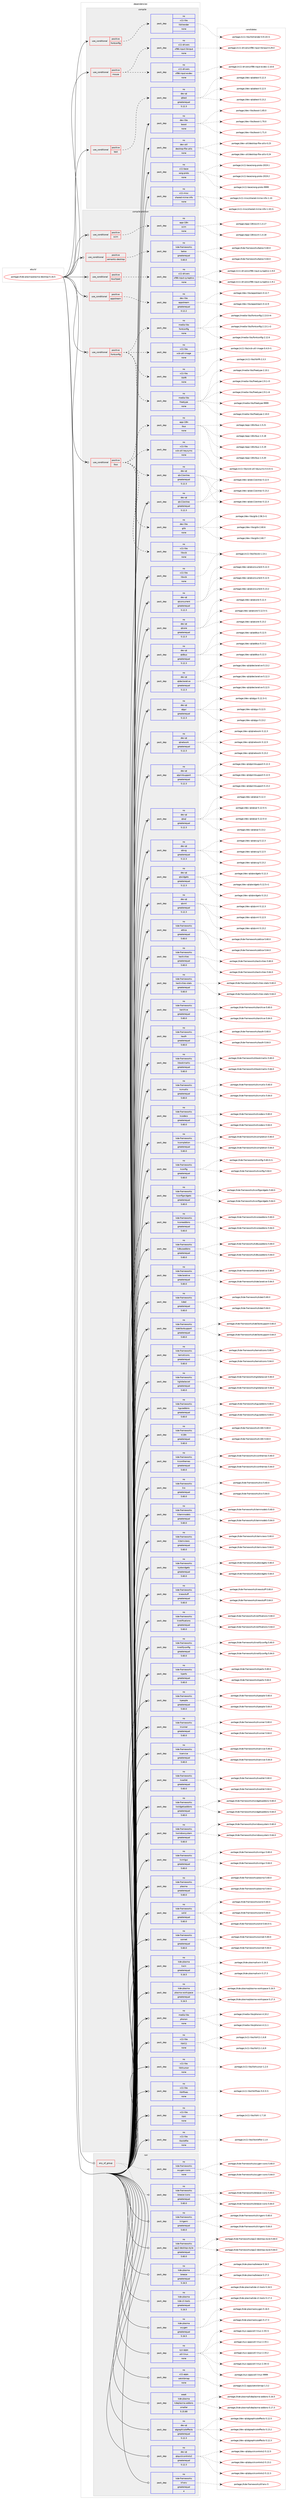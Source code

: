 digraph prolog {

# *************
# Graph options
# *************

newrank=true;
concentrate=true;
compound=true;
graph [rankdir=LR,fontname=Helvetica,fontsize=10,ranksep=1.5];#, ranksep=2.5, nodesep=0.2];
edge  [arrowhead=vee];
node  [fontname=Helvetica,fontsize=10];

# **********
# The ebuild
# **********

subgraph cluster_leftcol {
color=gray;
rank=same;
label=<<i>ebuild</i>>;
id [label="portage://kde-plasma/plasma-desktop-5.16.5", color=red, width=4, href="../kde-plasma/plasma-desktop-5.16.5.svg"];
}

# ****************
# The dependencies
# ****************

subgraph cluster_midcol {
color=gray;
label=<<i>dependencies</i>>;
subgraph cluster_compile {
fillcolor="#eeeeee";
style=filled;
label=<<i>compile</i>>;
subgraph cond76070 {
dependency301753 [label=<<TABLE BORDER="0" CELLBORDER="1" CELLSPACING="0" CELLPADDING="4"><TR><TD ROWSPAN="3" CELLPADDING="10">use_conditional</TD></TR><TR><TD>positive</TD></TR><TR><TD>fontconfig</TD></TR></TABLE>>, shape=none, color=red];
subgraph pack220888 {
dependency301754 [label=<<TABLE BORDER="0" CELLBORDER="1" CELLSPACING="0" CELLPADDING="4" WIDTH="220"><TR><TD ROWSPAN="6" CELLPADDING="30">pack_dep</TD></TR><TR><TD WIDTH="110">no</TD></TR><TR><TD>x11-libs</TD></TR><TR><TD>libXrender</TD></TR><TR><TD>none</TD></TR><TR><TD></TD></TR></TABLE>>, shape=none, color=blue];
}
dependency301753:e -> dependency301754:w [weight=20,style="dashed",arrowhead="vee"];
}
id:e -> dependency301753:w [weight=20,style="solid",arrowhead="vee"];
subgraph cond76071 {
dependency301755 [label=<<TABLE BORDER="0" CELLBORDER="1" CELLSPACING="0" CELLPADDING="4"><TR><TD ROWSPAN="3" CELLPADDING="10">use_conditional</TD></TR><TR><TD>positive</TD></TR><TR><TD>mouse</TD></TR></TABLE>>, shape=none, color=red];
subgraph pack220889 {
dependency301756 [label=<<TABLE BORDER="0" CELLBORDER="1" CELLSPACING="0" CELLPADDING="4" WIDTH="220"><TR><TD ROWSPAN="6" CELLPADDING="30">pack_dep</TD></TR><TR><TD WIDTH="110">no</TD></TR><TR><TD>x11-drivers</TD></TR><TR><TD>xf86-input-evdev</TD></TR><TR><TD>none</TD></TR><TR><TD></TD></TR></TABLE>>, shape=none, color=blue];
}
dependency301755:e -> dependency301756:w [weight=20,style="dashed",arrowhead="vee"];
subgraph pack220890 {
dependency301757 [label=<<TABLE BORDER="0" CELLBORDER="1" CELLSPACING="0" CELLPADDING="4" WIDTH="220"><TR><TD ROWSPAN="6" CELLPADDING="30">pack_dep</TD></TR><TR><TD WIDTH="110">no</TD></TR><TR><TD>x11-drivers</TD></TR><TR><TD>xf86-input-libinput</TD></TR><TR><TD>none</TD></TR><TR><TD></TD></TR></TABLE>>, shape=none, color=blue];
}
dependency301755:e -> dependency301757:w [weight=20,style="dashed",arrowhead="vee"];
}
id:e -> dependency301755:w [weight=20,style="solid",arrowhead="vee"];
subgraph cond76072 {
dependency301758 [label=<<TABLE BORDER="0" CELLBORDER="1" CELLSPACING="0" CELLPADDING="4"><TR><TD ROWSPAN="3" CELLPADDING="10">use_conditional</TD></TR><TR><TD>positive</TD></TR><TR><TD>test</TD></TR></TABLE>>, shape=none, color=red];
subgraph pack220891 {
dependency301759 [label=<<TABLE BORDER="0" CELLBORDER="1" CELLSPACING="0" CELLPADDING="4" WIDTH="220"><TR><TD ROWSPAN="6" CELLPADDING="30">pack_dep</TD></TR><TR><TD WIDTH="110">no</TD></TR><TR><TD>dev-qt</TD></TR><TR><TD>qttest</TD></TR><TR><TD>greaterequal</TD></TR><TR><TD>5.12.3</TD></TR></TABLE>>, shape=none, color=blue];
}
dependency301758:e -> dependency301759:w [weight=20,style="dashed",arrowhead="vee"];
}
id:e -> dependency301758:w [weight=20,style="solid",arrowhead="vee"];
subgraph pack220892 {
dependency301760 [label=<<TABLE BORDER="0" CELLBORDER="1" CELLSPACING="0" CELLPADDING="4" WIDTH="220"><TR><TD ROWSPAN="6" CELLPADDING="30">pack_dep</TD></TR><TR><TD WIDTH="110">no</TD></TR><TR><TD>dev-libs</TD></TR><TR><TD>boost</TD></TR><TR><TD>none</TD></TR><TR><TD></TD></TR></TABLE>>, shape=none, color=blue];
}
id:e -> dependency301760:w [weight=20,style="solid",arrowhead="vee"];
subgraph pack220893 {
dependency301761 [label=<<TABLE BORDER="0" CELLBORDER="1" CELLSPACING="0" CELLPADDING="4" WIDTH="220"><TR><TD ROWSPAN="6" CELLPADDING="30">pack_dep</TD></TR><TR><TD WIDTH="110">no</TD></TR><TR><TD>dev-util</TD></TR><TR><TD>desktop-file-utils</TD></TR><TR><TD>none</TD></TR><TR><TD></TD></TR></TABLE>>, shape=none, color=blue];
}
id:e -> dependency301761:w [weight=20,style="solid",arrowhead="vee"];
subgraph pack220894 {
dependency301762 [label=<<TABLE BORDER="0" CELLBORDER="1" CELLSPACING="0" CELLPADDING="4" WIDTH="220"><TR><TD ROWSPAN="6" CELLPADDING="30">pack_dep</TD></TR><TR><TD WIDTH="110">no</TD></TR><TR><TD>x11-base</TD></TR><TR><TD>xorg-proto</TD></TR><TR><TD>none</TD></TR><TR><TD></TD></TR></TABLE>>, shape=none, color=blue];
}
id:e -> dependency301762:w [weight=20,style="solid",arrowhead="vee"];
subgraph pack220895 {
dependency301763 [label=<<TABLE BORDER="0" CELLBORDER="1" CELLSPACING="0" CELLPADDING="4" WIDTH="220"><TR><TD ROWSPAN="6" CELLPADDING="30">pack_dep</TD></TR><TR><TD WIDTH="110">no</TD></TR><TR><TD>x11-misc</TD></TR><TR><TD>shared-mime-info</TD></TR><TR><TD>none</TD></TR><TR><TD></TD></TR></TABLE>>, shape=none, color=blue];
}
id:e -> dependency301763:w [weight=20,style="solid",arrowhead="vee"];
}
subgraph cluster_compileandrun {
fillcolor="#eeeeee";
style=filled;
label=<<i>compile and run</i>>;
subgraph cond76073 {
dependency301764 [label=<<TABLE BORDER="0" CELLBORDER="1" CELLSPACING="0" CELLPADDING="4"><TR><TD ROWSPAN="3" CELLPADDING="10">use_conditional</TD></TR><TR><TD>positive</TD></TR><TR><TD>appstream</TD></TR></TABLE>>, shape=none, color=red];
subgraph pack220896 {
dependency301765 [label=<<TABLE BORDER="0" CELLBORDER="1" CELLSPACING="0" CELLPADDING="4" WIDTH="220"><TR><TD ROWSPAN="6" CELLPADDING="30">pack_dep</TD></TR><TR><TD WIDTH="110">no</TD></TR><TR><TD>dev-libs</TD></TR><TR><TD>appstream</TD></TR><TR><TD>greaterequal</TD></TR><TR><TD>0.12.2</TD></TR></TABLE>>, shape=none, color=blue];
}
dependency301764:e -> dependency301765:w [weight=20,style="dashed",arrowhead="vee"];
}
id:e -> dependency301764:w [weight=20,style="solid",arrowhead="odotvee"];
subgraph cond76074 {
dependency301766 [label=<<TABLE BORDER="0" CELLBORDER="1" CELLSPACING="0" CELLPADDING="4"><TR><TD ROWSPAN="3" CELLPADDING="10">use_conditional</TD></TR><TR><TD>positive</TD></TR><TR><TD>fontconfig</TD></TR></TABLE>>, shape=none, color=red];
subgraph pack220897 {
dependency301767 [label=<<TABLE BORDER="0" CELLBORDER="1" CELLSPACING="0" CELLPADDING="4" WIDTH="220"><TR><TD ROWSPAN="6" CELLPADDING="30">pack_dep</TD></TR><TR><TD WIDTH="110">no</TD></TR><TR><TD>media-libs</TD></TR><TR><TD>fontconfig</TD></TR><TR><TD>none</TD></TR><TR><TD></TD></TR></TABLE>>, shape=none, color=blue];
}
dependency301766:e -> dependency301767:w [weight=20,style="dashed",arrowhead="vee"];
subgraph pack220898 {
dependency301768 [label=<<TABLE BORDER="0" CELLBORDER="1" CELLSPACING="0" CELLPADDING="4" WIDTH="220"><TR><TD ROWSPAN="6" CELLPADDING="30">pack_dep</TD></TR><TR><TD WIDTH="110">no</TD></TR><TR><TD>media-libs</TD></TR><TR><TD>freetype</TD></TR><TR><TD>none</TD></TR><TR><TD></TD></TR></TABLE>>, shape=none, color=blue];
}
dependency301766:e -> dependency301768:w [weight=20,style="dashed",arrowhead="vee"];
subgraph pack220899 {
dependency301769 [label=<<TABLE BORDER="0" CELLBORDER="1" CELLSPACING="0" CELLPADDING="4" WIDTH="220"><TR><TD ROWSPAN="6" CELLPADDING="30">pack_dep</TD></TR><TR><TD WIDTH="110">no</TD></TR><TR><TD>x11-libs</TD></TR><TR><TD>libXft</TD></TR><TR><TD>none</TD></TR><TR><TD></TD></TR></TABLE>>, shape=none, color=blue];
}
dependency301766:e -> dependency301769:w [weight=20,style="dashed",arrowhead="vee"];
subgraph pack220900 {
dependency301770 [label=<<TABLE BORDER="0" CELLBORDER="1" CELLSPACING="0" CELLPADDING="4" WIDTH="220"><TR><TD ROWSPAN="6" CELLPADDING="30">pack_dep</TD></TR><TR><TD WIDTH="110">no</TD></TR><TR><TD>x11-libs</TD></TR><TR><TD>xcb-util-image</TD></TR><TR><TD>none</TD></TR><TR><TD></TD></TR></TABLE>>, shape=none, color=blue];
}
dependency301766:e -> dependency301770:w [weight=20,style="dashed",arrowhead="vee"];
}
id:e -> dependency301766:w [weight=20,style="solid",arrowhead="odotvee"];
subgraph cond76075 {
dependency301771 [label=<<TABLE BORDER="0" CELLBORDER="1" CELLSPACING="0" CELLPADDING="4"><TR><TD ROWSPAN="3" CELLPADDING="10">use_conditional</TD></TR><TR><TD>positive</TD></TR><TR><TD>ibus</TD></TR></TABLE>>, shape=none, color=red];
subgraph pack220901 {
dependency301772 [label=<<TABLE BORDER="0" CELLBORDER="1" CELLSPACING="0" CELLPADDING="4" WIDTH="220"><TR><TD ROWSPAN="6" CELLPADDING="30">pack_dep</TD></TR><TR><TD WIDTH="110">no</TD></TR><TR><TD>dev-qt</TD></TR><TR><TD>qtx11extras</TD></TR><TR><TD>greaterequal</TD></TR><TR><TD>5.12.3</TD></TR></TABLE>>, shape=none, color=blue];
}
dependency301771:e -> dependency301772:w [weight=20,style="dashed",arrowhead="vee"];
subgraph pack220902 {
dependency301773 [label=<<TABLE BORDER="0" CELLBORDER="1" CELLSPACING="0" CELLPADDING="4" WIDTH="220"><TR><TD ROWSPAN="6" CELLPADDING="30">pack_dep</TD></TR><TR><TD WIDTH="110">no</TD></TR><TR><TD>app-i18n</TD></TR><TR><TD>ibus</TD></TR><TR><TD>none</TD></TR><TR><TD></TD></TR></TABLE>>, shape=none, color=blue];
}
dependency301771:e -> dependency301773:w [weight=20,style="dashed",arrowhead="vee"];
subgraph pack220903 {
dependency301774 [label=<<TABLE BORDER="0" CELLBORDER="1" CELLSPACING="0" CELLPADDING="4" WIDTH="220"><TR><TD ROWSPAN="6" CELLPADDING="30">pack_dep</TD></TR><TR><TD WIDTH="110">no</TD></TR><TR><TD>dev-libs</TD></TR><TR><TD>glib</TD></TR><TR><TD>none</TD></TR><TR><TD></TD></TR></TABLE>>, shape=none, color=blue];
}
dependency301771:e -> dependency301774:w [weight=20,style="dashed",arrowhead="vee"];
subgraph pack220904 {
dependency301775 [label=<<TABLE BORDER="0" CELLBORDER="1" CELLSPACING="0" CELLPADDING="4" WIDTH="220"><TR><TD ROWSPAN="6" CELLPADDING="30">pack_dep</TD></TR><TR><TD WIDTH="110">no</TD></TR><TR><TD>x11-libs</TD></TR><TR><TD>libxcb</TD></TR><TR><TD>none</TD></TR><TR><TD></TD></TR></TABLE>>, shape=none, color=blue];
}
dependency301771:e -> dependency301775:w [weight=20,style="dashed",arrowhead="vee"];
subgraph pack220905 {
dependency301776 [label=<<TABLE BORDER="0" CELLBORDER="1" CELLSPACING="0" CELLPADDING="4" WIDTH="220"><TR><TD ROWSPAN="6" CELLPADDING="30">pack_dep</TD></TR><TR><TD WIDTH="110">no</TD></TR><TR><TD>x11-libs</TD></TR><TR><TD>xcb-util-keysyms</TD></TR><TR><TD>none</TD></TR><TR><TD></TD></TR></TABLE>>, shape=none, color=blue];
}
dependency301771:e -> dependency301776:w [weight=20,style="dashed",arrowhead="vee"];
}
id:e -> dependency301771:w [weight=20,style="solid",arrowhead="odotvee"];
subgraph cond76076 {
dependency301777 [label=<<TABLE BORDER="0" CELLBORDER="1" CELLSPACING="0" CELLPADDING="4"><TR><TD ROWSPAN="3" CELLPADDING="10">use_conditional</TD></TR><TR><TD>positive</TD></TR><TR><TD>scim</TD></TR></TABLE>>, shape=none, color=red];
subgraph pack220906 {
dependency301778 [label=<<TABLE BORDER="0" CELLBORDER="1" CELLSPACING="0" CELLPADDING="4" WIDTH="220"><TR><TD ROWSPAN="6" CELLPADDING="30">pack_dep</TD></TR><TR><TD WIDTH="110">no</TD></TR><TR><TD>app-i18n</TD></TR><TR><TD>scim</TD></TR><TR><TD>none</TD></TR><TR><TD></TD></TR></TABLE>>, shape=none, color=blue];
}
dependency301777:e -> dependency301778:w [weight=20,style="dashed",arrowhead="vee"];
}
id:e -> dependency301777:w [weight=20,style="solid",arrowhead="odotvee"];
subgraph cond76077 {
dependency301779 [label=<<TABLE BORDER="0" CELLBORDER="1" CELLSPACING="0" CELLPADDING="4"><TR><TD ROWSPAN="3" CELLPADDING="10">use_conditional</TD></TR><TR><TD>positive</TD></TR><TR><TD>semantic-desktop</TD></TR></TABLE>>, shape=none, color=red];
subgraph pack220907 {
dependency301780 [label=<<TABLE BORDER="0" CELLBORDER="1" CELLSPACING="0" CELLPADDING="4" WIDTH="220"><TR><TD ROWSPAN="6" CELLPADDING="30">pack_dep</TD></TR><TR><TD WIDTH="110">no</TD></TR><TR><TD>kde-frameworks</TD></TR><TR><TD>baloo</TD></TR><TR><TD>greaterequal</TD></TR><TR><TD>5.60.0</TD></TR></TABLE>>, shape=none, color=blue];
}
dependency301779:e -> dependency301780:w [weight=20,style="dashed",arrowhead="vee"];
}
id:e -> dependency301779:w [weight=20,style="solid",arrowhead="odotvee"];
subgraph cond76078 {
dependency301781 [label=<<TABLE BORDER="0" CELLBORDER="1" CELLSPACING="0" CELLPADDING="4"><TR><TD ROWSPAN="3" CELLPADDING="10">use_conditional</TD></TR><TR><TD>positive</TD></TR><TR><TD>touchpad</TD></TR></TABLE>>, shape=none, color=red];
subgraph pack220908 {
dependency301782 [label=<<TABLE BORDER="0" CELLBORDER="1" CELLSPACING="0" CELLPADDING="4" WIDTH="220"><TR><TD ROWSPAN="6" CELLPADDING="30">pack_dep</TD></TR><TR><TD WIDTH="110">no</TD></TR><TR><TD>x11-drivers</TD></TR><TR><TD>xf86-input-synaptics</TD></TR><TR><TD>none</TD></TR><TR><TD></TD></TR></TABLE>>, shape=none, color=blue];
}
dependency301781:e -> dependency301782:w [weight=20,style="dashed",arrowhead="vee"];
}
id:e -> dependency301781:w [weight=20,style="solid",arrowhead="odotvee"];
subgraph pack220909 {
dependency301783 [label=<<TABLE BORDER="0" CELLBORDER="1" CELLSPACING="0" CELLPADDING="4" WIDTH="220"><TR><TD ROWSPAN="6" CELLPADDING="30">pack_dep</TD></TR><TR><TD WIDTH="110">no</TD></TR><TR><TD>dev-qt</TD></TR><TR><TD>qtconcurrent</TD></TR><TR><TD>greaterequal</TD></TR><TR><TD>5.12.3</TD></TR></TABLE>>, shape=none, color=blue];
}
id:e -> dependency301783:w [weight=20,style="solid",arrowhead="odotvee"];
subgraph pack220910 {
dependency301784 [label=<<TABLE BORDER="0" CELLBORDER="1" CELLSPACING="0" CELLPADDING="4" WIDTH="220"><TR><TD ROWSPAN="6" CELLPADDING="30">pack_dep</TD></TR><TR><TD WIDTH="110">no</TD></TR><TR><TD>dev-qt</TD></TR><TR><TD>qtcore</TD></TR><TR><TD>greaterequal</TD></TR><TR><TD>5.12.3</TD></TR></TABLE>>, shape=none, color=blue];
}
id:e -> dependency301784:w [weight=20,style="solid",arrowhead="odotvee"];
subgraph pack220911 {
dependency301785 [label=<<TABLE BORDER="0" CELLBORDER="1" CELLSPACING="0" CELLPADDING="4" WIDTH="220"><TR><TD ROWSPAN="6" CELLPADDING="30">pack_dep</TD></TR><TR><TD WIDTH="110">no</TD></TR><TR><TD>dev-qt</TD></TR><TR><TD>qtdbus</TD></TR><TR><TD>greaterequal</TD></TR><TR><TD>5.12.3</TD></TR></TABLE>>, shape=none, color=blue];
}
id:e -> dependency301785:w [weight=20,style="solid",arrowhead="odotvee"];
subgraph pack220912 {
dependency301786 [label=<<TABLE BORDER="0" CELLBORDER="1" CELLSPACING="0" CELLPADDING="4" WIDTH="220"><TR><TD ROWSPAN="6" CELLPADDING="30">pack_dep</TD></TR><TR><TD WIDTH="110">no</TD></TR><TR><TD>dev-qt</TD></TR><TR><TD>qtdeclarative</TD></TR><TR><TD>greaterequal</TD></TR><TR><TD>5.12.3</TD></TR></TABLE>>, shape=none, color=blue];
}
id:e -> dependency301786:w [weight=20,style="solid",arrowhead="odotvee"];
subgraph pack220913 {
dependency301787 [label=<<TABLE BORDER="0" CELLBORDER="1" CELLSPACING="0" CELLPADDING="4" WIDTH="220"><TR><TD ROWSPAN="6" CELLPADDING="30">pack_dep</TD></TR><TR><TD WIDTH="110">no</TD></TR><TR><TD>dev-qt</TD></TR><TR><TD>qtgui</TD></TR><TR><TD>greaterequal</TD></TR><TR><TD>5.12.3</TD></TR></TABLE>>, shape=none, color=blue];
}
id:e -> dependency301787:w [weight=20,style="solid",arrowhead="odotvee"];
subgraph pack220914 {
dependency301788 [label=<<TABLE BORDER="0" CELLBORDER="1" CELLSPACING="0" CELLPADDING="4" WIDTH="220"><TR><TD ROWSPAN="6" CELLPADDING="30">pack_dep</TD></TR><TR><TD WIDTH="110">no</TD></TR><TR><TD>dev-qt</TD></TR><TR><TD>qtnetwork</TD></TR><TR><TD>greaterequal</TD></TR><TR><TD>5.12.3</TD></TR></TABLE>>, shape=none, color=blue];
}
id:e -> dependency301788:w [weight=20,style="solid",arrowhead="odotvee"];
subgraph pack220915 {
dependency301789 [label=<<TABLE BORDER="0" CELLBORDER="1" CELLSPACING="0" CELLPADDING="4" WIDTH="220"><TR><TD ROWSPAN="6" CELLPADDING="30">pack_dep</TD></TR><TR><TD WIDTH="110">no</TD></TR><TR><TD>dev-qt</TD></TR><TR><TD>qtprintsupport</TD></TR><TR><TD>greaterequal</TD></TR><TR><TD>5.12.3</TD></TR></TABLE>>, shape=none, color=blue];
}
id:e -> dependency301789:w [weight=20,style="solid",arrowhead="odotvee"];
subgraph pack220916 {
dependency301790 [label=<<TABLE BORDER="0" CELLBORDER="1" CELLSPACING="0" CELLPADDING="4" WIDTH="220"><TR><TD ROWSPAN="6" CELLPADDING="30">pack_dep</TD></TR><TR><TD WIDTH="110">no</TD></TR><TR><TD>dev-qt</TD></TR><TR><TD>qtsql</TD></TR><TR><TD>greaterequal</TD></TR><TR><TD>5.12.3</TD></TR></TABLE>>, shape=none, color=blue];
}
id:e -> dependency301790:w [weight=20,style="solid",arrowhead="odotvee"];
subgraph pack220917 {
dependency301791 [label=<<TABLE BORDER="0" CELLBORDER="1" CELLSPACING="0" CELLPADDING="4" WIDTH="220"><TR><TD ROWSPAN="6" CELLPADDING="30">pack_dep</TD></TR><TR><TD WIDTH="110">no</TD></TR><TR><TD>dev-qt</TD></TR><TR><TD>qtsvg</TD></TR><TR><TD>greaterequal</TD></TR><TR><TD>5.12.3</TD></TR></TABLE>>, shape=none, color=blue];
}
id:e -> dependency301791:w [weight=20,style="solid",arrowhead="odotvee"];
subgraph pack220918 {
dependency301792 [label=<<TABLE BORDER="0" CELLBORDER="1" CELLSPACING="0" CELLPADDING="4" WIDTH="220"><TR><TD ROWSPAN="6" CELLPADDING="30">pack_dep</TD></TR><TR><TD WIDTH="110">no</TD></TR><TR><TD>dev-qt</TD></TR><TR><TD>qtwidgets</TD></TR><TR><TD>greaterequal</TD></TR><TR><TD>5.12.3</TD></TR></TABLE>>, shape=none, color=blue];
}
id:e -> dependency301792:w [weight=20,style="solid",arrowhead="odotvee"];
subgraph pack220919 {
dependency301793 [label=<<TABLE BORDER="0" CELLBORDER="1" CELLSPACING="0" CELLPADDING="4" WIDTH="220"><TR><TD ROWSPAN="6" CELLPADDING="30">pack_dep</TD></TR><TR><TD WIDTH="110">no</TD></TR><TR><TD>dev-qt</TD></TR><TR><TD>qtx11extras</TD></TR><TR><TD>greaterequal</TD></TR><TR><TD>5.12.3</TD></TR></TABLE>>, shape=none, color=blue];
}
id:e -> dependency301793:w [weight=20,style="solid",arrowhead="odotvee"];
subgraph pack220920 {
dependency301794 [label=<<TABLE BORDER="0" CELLBORDER="1" CELLSPACING="0" CELLPADDING="4" WIDTH="220"><TR><TD ROWSPAN="6" CELLPADDING="30">pack_dep</TD></TR><TR><TD WIDTH="110">no</TD></TR><TR><TD>dev-qt</TD></TR><TR><TD>qtxml</TD></TR><TR><TD>greaterequal</TD></TR><TR><TD>5.12.3</TD></TR></TABLE>>, shape=none, color=blue];
}
id:e -> dependency301794:w [weight=20,style="solid",arrowhead="odotvee"];
subgraph pack220921 {
dependency301795 [label=<<TABLE BORDER="0" CELLBORDER="1" CELLSPACING="0" CELLPADDING="4" WIDTH="220"><TR><TD ROWSPAN="6" CELLPADDING="30">pack_dep</TD></TR><TR><TD WIDTH="110">no</TD></TR><TR><TD>kde-frameworks</TD></TR><TR><TD>attica</TD></TR><TR><TD>greaterequal</TD></TR><TR><TD>5.60.0</TD></TR></TABLE>>, shape=none, color=blue];
}
id:e -> dependency301795:w [weight=20,style="solid",arrowhead="odotvee"];
subgraph pack220922 {
dependency301796 [label=<<TABLE BORDER="0" CELLBORDER="1" CELLSPACING="0" CELLPADDING="4" WIDTH="220"><TR><TD ROWSPAN="6" CELLPADDING="30">pack_dep</TD></TR><TR><TD WIDTH="110">no</TD></TR><TR><TD>kde-frameworks</TD></TR><TR><TD>kactivities</TD></TR><TR><TD>greaterequal</TD></TR><TR><TD>5.60.0</TD></TR></TABLE>>, shape=none, color=blue];
}
id:e -> dependency301796:w [weight=20,style="solid",arrowhead="odotvee"];
subgraph pack220923 {
dependency301797 [label=<<TABLE BORDER="0" CELLBORDER="1" CELLSPACING="0" CELLPADDING="4" WIDTH="220"><TR><TD ROWSPAN="6" CELLPADDING="30">pack_dep</TD></TR><TR><TD WIDTH="110">no</TD></TR><TR><TD>kde-frameworks</TD></TR><TR><TD>kactivities-stats</TD></TR><TR><TD>greaterequal</TD></TR><TR><TD>5.60.0</TD></TR></TABLE>>, shape=none, color=blue];
}
id:e -> dependency301797:w [weight=20,style="solid",arrowhead="odotvee"];
subgraph pack220924 {
dependency301798 [label=<<TABLE BORDER="0" CELLBORDER="1" CELLSPACING="0" CELLPADDING="4" WIDTH="220"><TR><TD ROWSPAN="6" CELLPADDING="30">pack_dep</TD></TR><TR><TD WIDTH="110">no</TD></TR><TR><TD>kde-frameworks</TD></TR><TR><TD>karchive</TD></TR><TR><TD>greaterequal</TD></TR><TR><TD>5.60.0</TD></TR></TABLE>>, shape=none, color=blue];
}
id:e -> dependency301798:w [weight=20,style="solid",arrowhead="odotvee"];
subgraph pack220925 {
dependency301799 [label=<<TABLE BORDER="0" CELLBORDER="1" CELLSPACING="0" CELLPADDING="4" WIDTH="220"><TR><TD ROWSPAN="6" CELLPADDING="30">pack_dep</TD></TR><TR><TD WIDTH="110">no</TD></TR><TR><TD>kde-frameworks</TD></TR><TR><TD>kauth</TD></TR><TR><TD>greaterequal</TD></TR><TR><TD>5.60.0</TD></TR></TABLE>>, shape=none, color=blue];
}
id:e -> dependency301799:w [weight=20,style="solid",arrowhead="odotvee"];
subgraph pack220926 {
dependency301800 [label=<<TABLE BORDER="0" CELLBORDER="1" CELLSPACING="0" CELLPADDING="4" WIDTH="220"><TR><TD ROWSPAN="6" CELLPADDING="30">pack_dep</TD></TR><TR><TD WIDTH="110">no</TD></TR><TR><TD>kde-frameworks</TD></TR><TR><TD>kbookmarks</TD></TR><TR><TD>greaterequal</TD></TR><TR><TD>5.60.0</TD></TR></TABLE>>, shape=none, color=blue];
}
id:e -> dependency301800:w [weight=20,style="solid",arrowhead="odotvee"];
subgraph pack220927 {
dependency301801 [label=<<TABLE BORDER="0" CELLBORDER="1" CELLSPACING="0" CELLPADDING="4" WIDTH="220"><TR><TD ROWSPAN="6" CELLPADDING="30">pack_dep</TD></TR><TR><TD WIDTH="110">no</TD></TR><TR><TD>kde-frameworks</TD></TR><TR><TD>kcmutils</TD></TR><TR><TD>greaterequal</TD></TR><TR><TD>5.60.0</TD></TR></TABLE>>, shape=none, color=blue];
}
id:e -> dependency301801:w [weight=20,style="solid",arrowhead="odotvee"];
subgraph pack220928 {
dependency301802 [label=<<TABLE BORDER="0" CELLBORDER="1" CELLSPACING="0" CELLPADDING="4" WIDTH="220"><TR><TD ROWSPAN="6" CELLPADDING="30">pack_dep</TD></TR><TR><TD WIDTH="110">no</TD></TR><TR><TD>kde-frameworks</TD></TR><TR><TD>kcodecs</TD></TR><TR><TD>greaterequal</TD></TR><TR><TD>5.60.0</TD></TR></TABLE>>, shape=none, color=blue];
}
id:e -> dependency301802:w [weight=20,style="solid",arrowhead="odotvee"];
subgraph pack220929 {
dependency301803 [label=<<TABLE BORDER="0" CELLBORDER="1" CELLSPACING="0" CELLPADDING="4" WIDTH="220"><TR><TD ROWSPAN="6" CELLPADDING="30">pack_dep</TD></TR><TR><TD WIDTH="110">no</TD></TR><TR><TD>kde-frameworks</TD></TR><TR><TD>kcompletion</TD></TR><TR><TD>greaterequal</TD></TR><TR><TD>5.60.0</TD></TR></TABLE>>, shape=none, color=blue];
}
id:e -> dependency301803:w [weight=20,style="solid",arrowhead="odotvee"];
subgraph pack220930 {
dependency301804 [label=<<TABLE BORDER="0" CELLBORDER="1" CELLSPACING="0" CELLPADDING="4" WIDTH="220"><TR><TD ROWSPAN="6" CELLPADDING="30">pack_dep</TD></TR><TR><TD WIDTH="110">no</TD></TR><TR><TD>kde-frameworks</TD></TR><TR><TD>kconfig</TD></TR><TR><TD>greaterequal</TD></TR><TR><TD>5.60.0</TD></TR></TABLE>>, shape=none, color=blue];
}
id:e -> dependency301804:w [weight=20,style="solid",arrowhead="odotvee"];
subgraph pack220931 {
dependency301805 [label=<<TABLE BORDER="0" CELLBORDER="1" CELLSPACING="0" CELLPADDING="4" WIDTH="220"><TR><TD ROWSPAN="6" CELLPADDING="30">pack_dep</TD></TR><TR><TD WIDTH="110">no</TD></TR><TR><TD>kde-frameworks</TD></TR><TR><TD>kconfigwidgets</TD></TR><TR><TD>greaterequal</TD></TR><TR><TD>5.60.0</TD></TR></TABLE>>, shape=none, color=blue];
}
id:e -> dependency301805:w [weight=20,style="solid",arrowhead="odotvee"];
subgraph pack220932 {
dependency301806 [label=<<TABLE BORDER="0" CELLBORDER="1" CELLSPACING="0" CELLPADDING="4" WIDTH="220"><TR><TD ROWSPAN="6" CELLPADDING="30">pack_dep</TD></TR><TR><TD WIDTH="110">no</TD></TR><TR><TD>kde-frameworks</TD></TR><TR><TD>kcoreaddons</TD></TR><TR><TD>greaterequal</TD></TR><TR><TD>5.60.0</TD></TR></TABLE>>, shape=none, color=blue];
}
id:e -> dependency301806:w [weight=20,style="solid",arrowhead="odotvee"];
subgraph pack220933 {
dependency301807 [label=<<TABLE BORDER="0" CELLBORDER="1" CELLSPACING="0" CELLPADDING="4" WIDTH="220"><TR><TD ROWSPAN="6" CELLPADDING="30">pack_dep</TD></TR><TR><TD WIDTH="110">no</TD></TR><TR><TD>kde-frameworks</TD></TR><TR><TD>kdbusaddons</TD></TR><TR><TD>greaterequal</TD></TR><TR><TD>5.60.0</TD></TR></TABLE>>, shape=none, color=blue];
}
id:e -> dependency301807:w [weight=20,style="solid",arrowhead="odotvee"];
subgraph pack220934 {
dependency301808 [label=<<TABLE BORDER="0" CELLBORDER="1" CELLSPACING="0" CELLPADDING="4" WIDTH="220"><TR><TD ROWSPAN="6" CELLPADDING="30">pack_dep</TD></TR><TR><TD WIDTH="110">no</TD></TR><TR><TD>kde-frameworks</TD></TR><TR><TD>kdeclarative</TD></TR><TR><TD>greaterequal</TD></TR><TR><TD>5.60.0</TD></TR></TABLE>>, shape=none, color=blue];
}
id:e -> dependency301808:w [weight=20,style="solid",arrowhead="odotvee"];
subgraph pack220935 {
dependency301809 [label=<<TABLE BORDER="0" CELLBORDER="1" CELLSPACING="0" CELLPADDING="4" WIDTH="220"><TR><TD ROWSPAN="6" CELLPADDING="30">pack_dep</TD></TR><TR><TD WIDTH="110">no</TD></TR><TR><TD>kde-frameworks</TD></TR><TR><TD>kded</TD></TR><TR><TD>greaterequal</TD></TR><TR><TD>5.60.0</TD></TR></TABLE>>, shape=none, color=blue];
}
id:e -> dependency301809:w [weight=20,style="solid",arrowhead="odotvee"];
subgraph pack220936 {
dependency301810 [label=<<TABLE BORDER="0" CELLBORDER="1" CELLSPACING="0" CELLPADDING="4" WIDTH="220"><TR><TD ROWSPAN="6" CELLPADDING="30">pack_dep</TD></TR><TR><TD WIDTH="110">no</TD></TR><TR><TD>kde-frameworks</TD></TR><TR><TD>kdelibs4support</TD></TR><TR><TD>greaterequal</TD></TR><TR><TD>5.60.0</TD></TR></TABLE>>, shape=none, color=blue];
}
id:e -> dependency301810:w [weight=20,style="solid",arrowhead="odotvee"];
subgraph pack220937 {
dependency301811 [label=<<TABLE BORDER="0" CELLBORDER="1" CELLSPACING="0" CELLPADDING="4" WIDTH="220"><TR><TD ROWSPAN="6" CELLPADDING="30">pack_dep</TD></TR><TR><TD WIDTH="110">no</TD></TR><TR><TD>kde-frameworks</TD></TR><TR><TD>kemoticons</TD></TR><TR><TD>greaterequal</TD></TR><TR><TD>5.60.0</TD></TR></TABLE>>, shape=none, color=blue];
}
id:e -> dependency301811:w [weight=20,style="solid",arrowhead="odotvee"];
subgraph pack220938 {
dependency301812 [label=<<TABLE BORDER="0" CELLBORDER="1" CELLSPACING="0" CELLPADDING="4" WIDTH="220"><TR><TD ROWSPAN="6" CELLPADDING="30">pack_dep</TD></TR><TR><TD WIDTH="110">no</TD></TR><TR><TD>kde-frameworks</TD></TR><TR><TD>kglobalaccel</TD></TR><TR><TD>greaterequal</TD></TR><TR><TD>5.60.0</TD></TR></TABLE>>, shape=none, color=blue];
}
id:e -> dependency301812:w [weight=20,style="solid",arrowhead="odotvee"];
subgraph pack220939 {
dependency301813 [label=<<TABLE BORDER="0" CELLBORDER="1" CELLSPACING="0" CELLPADDING="4" WIDTH="220"><TR><TD ROWSPAN="6" CELLPADDING="30">pack_dep</TD></TR><TR><TD WIDTH="110">no</TD></TR><TR><TD>kde-frameworks</TD></TR><TR><TD>kguiaddons</TD></TR><TR><TD>greaterequal</TD></TR><TR><TD>5.60.0</TD></TR></TABLE>>, shape=none, color=blue];
}
id:e -> dependency301813:w [weight=20,style="solid",arrowhead="odotvee"];
subgraph pack220940 {
dependency301814 [label=<<TABLE BORDER="0" CELLBORDER="1" CELLSPACING="0" CELLPADDING="4" WIDTH="220"><TR><TD ROWSPAN="6" CELLPADDING="30">pack_dep</TD></TR><TR><TD WIDTH="110">no</TD></TR><TR><TD>kde-frameworks</TD></TR><TR><TD>ki18n</TD></TR><TR><TD>greaterequal</TD></TR><TR><TD>5.60.0</TD></TR></TABLE>>, shape=none, color=blue];
}
id:e -> dependency301814:w [weight=20,style="solid",arrowhead="odotvee"];
subgraph pack220941 {
dependency301815 [label=<<TABLE BORDER="0" CELLBORDER="1" CELLSPACING="0" CELLPADDING="4" WIDTH="220"><TR><TD ROWSPAN="6" CELLPADDING="30">pack_dep</TD></TR><TR><TD WIDTH="110">no</TD></TR><TR><TD>kde-frameworks</TD></TR><TR><TD>kiconthemes</TD></TR><TR><TD>greaterequal</TD></TR><TR><TD>5.60.0</TD></TR></TABLE>>, shape=none, color=blue];
}
id:e -> dependency301815:w [weight=20,style="solid",arrowhead="odotvee"];
subgraph pack220942 {
dependency301816 [label=<<TABLE BORDER="0" CELLBORDER="1" CELLSPACING="0" CELLPADDING="4" WIDTH="220"><TR><TD ROWSPAN="6" CELLPADDING="30">pack_dep</TD></TR><TR><TD WIDTH="110">no</TD></TR><TR><TD>kde-frameworks</TD></TR><TR><TD>kio</TD></TR><TR><TD>greaterequal</TD></TR><TR><TD>5.60.0</TD></TR></TABLE>>, shape=none, color=blue];
}
id:e -> dependency301816:w [weight=20,style="solid",arrowhead="odotvee"];
subgraph pack220943 {
dependency301817 [label=<<TABLE BORDER="0" CELLBORDER="1" CELLSPACING="0" CELLPADDING="4" WIDTH="220"><TR><TD ROWSPAN="6" CELLPADDING="30">pack_dep</TD></TR><TR><TD WIDTH="110">no</TD></TR><TR><TD>kde-frameworks</TD></TR><TR><TD>kitemmodels</TD></TR><TR><TD>greaterequal</TD></TR><TR><TD>5.60.0</TD></TR></TABLE>>, shape=none, color=blue];
}
id:e -> dependency301817:w [weight=20,style="solid",arrowhead="odotvee"];
subgraph pack220944 {
dependency301818 [label=<<TABLE BORDER="0" CELLBORDER="1" CELLSPACING="0" CELLPADDING="4" WIDTH="220"><TR><TD ROWSPAN="6" CELLPADDING="30">pack_dep</TD></TR><TR><TD WIDTH="110">no</TD></TR><TR><TD>kde-frameworks</TD></TR><TR><TD>kitemviews</TD></TR><TR><TD>greaterequal</TD></TR><TR><TD>5.60.0</TD></TR></TABLE>>, shape=none, color=blue];
}
id:e -> dependency301818:w [weight=20,style="solid",arrowhead="odotvee"];
subgraph pack220945 {
dependency301819 [label=<<TABLE BORDER="0" CELLBORDER="1" CELLSPACING="0" CELLPADDING="4" WIDTH="220"><TR><TD ROWSPAN="6" CELLPADDING="30">pack_dep</TD></TR><TR><TD WIDTH="110">no</TD></TR><TR><TD>kde-frameworks</TD></TR><TR><TD>kjobwidgets</TD></TR><TR><TD>greaterequal</TD></TR><TR><TD>5.60.0</TD></TR></TABLE>>, shape=none, color=blue];
}
id:e -> dependency301819:w [weight=20,style="solid",arrowhead="odotvee"];
subgraph pack220946 {
dependency301820 [label=<<TABLE BORDER="0" CELLBORDER="1" CELLSPACING="0" CELLPADDING="4" WIDTH="220"><TR><TD ROWSPAN="6" CELLPADDING="30">pack_dep</TD></TR><TR><TD WIDTH="110">no</TD></TR><TR><TD>kde-frameworks</TD></TR><TR><TD>knewstuff</TD></TR><TR><TD>greaterequal</TD></TR><TR><TD>5.60.0</TD></TR></TABLE>>, shape=none, color=blue];
}
id:e -> dependency301820:w [weight=20,style="solid",arrowhead="odotvee"];
subgraph pack220947 {
dependency301821 [label=<<TABLE BORDER="0" CELLBORDER="1" CELLSPACING="0" CELLPADDING="4" WIDTH="220"><TR><TD ROWSPAN="6" CELLPADDING="30">pack_dep</TD></TR><TR><TD WIDTH="110">no</TD></TR><TR><TD>kde-frameworks</TD></TR><TR><TD>knotifications</TD></TR><TR><TD>greaterequal</TD></TR><TR><TD>5.60.0</TD></TR></TABLE>>, shape=none, color=blue];
}
id:e -> dependency301821:w [weight=20,style="solid",arrowhead="odotvee"];
subgraph pack220948 {
dependency301822 [label=<<TABLE BORDER="0" CELLBORDER="1" CELLSPACING="0" CELLPADDING="4" WIDTH="220"><TR><TD ROWSPAN="6" CELLPADDING="30">pack_dep</TD></TR><TR><TD WIDTH="110">no</TD></TR><TR><TD>kde-frameworks</TD></TR><TR><TD>knotifyconfig</TD></TR><TR><TD>greaterequal</TD></TR><TR><TD>5.60.0</TD></TR></TABLE>>, shape=none, color=blue];
}
id:e -> dependency301822:w [weight=20,style="solid",arrowhead="odotvee"];
subgraph pack220949 {
dependency301823 [label=<<TABLE BORDER="0" CELLBORDER="1" CELLSPACING="0" CELLPADDING="4" WIDTH="220"><TR><TD ROWSPAN="6" CELLPADDING="30">pack_dep</TD></TR><TR><TD WIDTH="110">no</TD></TR><TR><TD>kde-frameworks</TD></TR><TR><TD>kparts</TD></TR><TR><TD>greaterequal</TD></TR><TR><TD>5.60.0</TD></TR></TABLE>>, shape=none, color=blue];
}
id:e -> dependency301823:w [weight=20,style="solid",arrowhead="odotvee"];
subgraph pack220950 {
dependency301824 [label=<<TABLE BORDER="0" CELLBORDER="1" CELLSPACING="0" CELLPADDING="4" WIDTH="220"><TR><TD ROWSPAN="6" CELLPADDING="30">pack_dep</TD></TR><TR><TD WIDTH="110">no</TD></TR><TR><TD>kde-frameworks</TD></TR><TR><TD>kpeople</TD></TR><TR><TD>greaterequal</TD></TR><TR><TD>5.60.0</TD></TR></TABLE>>, shape=none, color=blue];
}
id:e -> dependency301824:w [weight=20,style="solid",arrowhead="odotvee"];
subgraph pack220951 {
dependency301825 [label=<<TABLE BORDER="0" CELLBORDER="1" CELLSPACING="0" CELLPADDING="4" WIDTH="220"><TR><TD ROWSPAN="6" CELLPADDING="30">pack_dep</TD></TR><TR><TD WIDTH="110">no</TD></TR><TR><TD>kde-frameworks</TD></TR><TR><TD>krunner</TD></TR><TR><TD>greaterequal</TD></TR><TR><TD>5.60.0</TD></TR></TABLE>>, shape=none, color=blue];
}
id:e -> dependency301825:w [weight=20,style="solid",arrowhead="odotvee"];
subgraph pack220952 {
dependency301826 [label=<<TABLE BORDER="0" CELLBORDER="1" CELLSPACING="0" CELLPADDING="4" WIDTH="220"><TR><TD ROWSPAN="6" CELLPADDING="30">pack_dep</TD></TR><TR><TD WIDTH="110">no</TD></TR><TR><TD>kde-frameworks</TD></TR><TR><TD>kservice</TD></TR><TR><TD>greaterequal</TD></TR><TR><TD>5.60.0</TD></TR></TABLE>>, shape=none, color=blue];
}
id:e -> dependency301826:w [weight=20,style="solid",arrowhead="odotvee"];
subgraph pack220953 {
dependency301827 [label=<<TABLE BORDER="0" CELLBORDER="1" CELLSPACING="0" CELLPADDING="4" WIDTH="220"><TR><TD ROWSPAN="6" CELLPADDING="30">pack_dep</TD></TR><TR><TD WIDTH="110">no</TD></TR><TR><TD>kde-frameworks</TD></TR><TR><TD>kwallet</TD></TR><TR><TD>greaterequal</TD></TR><TR><TD>5.60.0</TD></TR></TABLE>>, shape=none, color=blue];
}
id:e -> dependency301827:w [weight=20,style="solid",arrowhead="odotvee"];
subgraph pack220954 {
dependency301828 [label=<<TABLE BORDER="0" CELLBORDER="1" CELLSPACING="0" CELLPADDING="4" WIDTH="220"><TR><TD ROWSPAN="6" CELLPADDING="30">pack_dep</TD></TR><TR><TD WIDTH="110">no</TD></TR><TR><TD>kde-frameworks</TD></TR><TR><TD>kwidgetsaddons</TD></TR><TR><TD>greaterequal</TD></TR><TR><TD>5.60.0</TD></TR></TABLE>>, shape=none, color=blue];
}
id:e -> dependency301828:w [weight=20,style="solid",arrowhead="odotvee"];
subgraph pack220955 {
dependency301829 [label=<<TABLE BORDER="0" CELLBORDER="1" CELLSPACING="0" CELLPADDING="4" WIDTH="220"><TR><TD ROWSPAN="6" CELLPADDING="30">pack_dep</TD></TR><TR><TD WIDTH="110">no</TD></TR><TR><TD>kde-frameworks</TD></TR><TR><TD>kwindowsystem</TD></TR><TR><TD>greaterequal</TD></TR><TR><TD>5.60.0</TD></TR></TABLE>>, shape=none, color=blue];
}
id:e -> dependency301829:w [weight=20,style="solid",arrowhead="odotvee"];
subgraph pack220956 {
dependency301830 [label=<<TABLE BORDER="0" CELLBORDER="1" CELLSPACING="0" CELLPADDING="4" WIDTH="220"><TR><TD ROWSPAN="6" CELLPADDING="30">pack_dep</TD></TR><TR><TD WIDTH="110">no</TD></TR><TR><TD>kde-frameworks</TD></TR><TR><TD>kxmlgui</TD></TR><TR><TD>greaterequal</TD></TR><TR><TD>5.60.0</TD></TR></TABLE>>, shape=none, color=blue];
}
id:e -> dependency301830:w [weight=20,style="solid",arrowhead="odotvee"];
subgraph pack220957 {
dependency301831 [label=<<TABLE BORDER="0" CELLBORDER="1" CELLSPACING="0" CELLPADDING="4" WIDTH="220"><TR><TD ROWSPAN="6" CELLPADDING="30">pack_dep</TD></TR><TR><TD WIDTH="110">no</TD></TR><TR><TD>kde-frameworks</TD></TR><TR><TD>plasma</TD></TR><TR><TD>greaterequal</TD></TR><TR><TD>5.60.0</TD></TR></TABLE>>, shape=none, color=blue];
}
id:e -> dependency301831:w [weight=20,style="solid",arrowhead="odotvee"];
subgraph pack220958 {
dependency301832 [label=<<TABLE BORDER="0" CELLBORDER="1" CELLSPACING="0" CELLPADDING="4" WIDTH="220"><TR><TD ROWSPAN="6" CELLPADDING="30">pack_dep</TD></TR><TR><TD WIDTH="110">no</TD></TR><TR><TD>kde-frameworks</TD></TR><TR><TD>solid</TD></TR><TR><TD>greaterequal</TD></TR><TR><TD>5.60.0</TD></TR></TABLE>>, shape=none, color=blue];
}
id:e -> dependency301832:w [weight=20,style="solid",arrowhead="odotvee"];
subgraph pack220959 {
dependency301833 [label=<<TABLE BORDER="0" CELLBORDER="1" CELLSPACING="0" CELLPADDING="4" WIDTH="220"><TR><TD ROWSPAN="6" CELLPADDING="30">pack_dep</TD></TR><TR><TD WIDTH="110">no</TD></TR><TR><TD>kde-frameworks</TD></TR><TR><TD>sonnet</TD></TR><TR><TD>greaterequal</TD></TR><TR><TD>5.60.0</TD></TR></TABLE>>, shape=none, color=blue];
}
id:e -> dependency301833:w [weight=20,style="solid",arrowhead="odotvee"];
subgraph pack220960 {
dependency301834 [label=<<TABLE BORDER="0" CELLBORDER="1" CELLSPACING="0" CELLPADDING="4" WIDTH="220"><TR><TD ROWSPAN="6" CELLPADDING="30">pack_dep</TD></TR><TR><TD WIDTH="110">no</TD></TR><TR><TD>kde-plasma</TD></TR><TR><TD>kwin</TD></TR><TR><TD>greaterequal</TD></TR><TR><TD>5.16.5</TD></TR></TABLE>>, shape=none, color=blue];
}
id:e -> dependency301834:w [weight=20,style="solid",arrowhead="odotvee"];
subgraph pack220961 {
dependency301835 [label=<<TABLE BORDER="0" CELLBORDER="1" CELLSPACING="0" CELLPADDING="4" WIDTH="220"><TR><TD ROWSPAN="6" CELLPADDING="30">pack_dep</TD></TR><TR><TD WIDTH="110">no</TD></TR><TR><TD>kde-plasma</TD></TR><TR><TD>plasma-workspace</TD></TR><TR><TD>greaterequal</TD></TR><TR><TD>5.16.5</TD></TR></TABLE>>, shape=none, color=blue];
}
id:e -> dependency301835:w [weight=20,style="solid",arrowhead="odotvee"];
subgraph pack220962 {
dependency301836 [label=<<TABLE BORDER="0" CELLBORDER="1" CELLSPACING="0" CELLPADDING="4" WIDTH="220"><TR><TD ROWSPAN="6" CELLPADDING="30">pack_dep</TD></TR><TR><TD WIDTH="110">no</TD></TR><TR><TD>media-libs</TD></TR><TR><TD>phonon</TD></TR><TR><TD>none</TD></TR><TR><TD></TD></TR></TABLE>>, shape=none, color=blue];
}
id:e -> dependency301836:w [weight=20,style="solid",arrowhead="odotvee"];
subgraph pack220963 {
dependency301837 [label=<<TABLE BORDER="0" CELLBORDER="1" CELLSPACING="0" CELLPADDING="4" WIDTH="220"><TR><TD ROWSPAN="6" CELLPADDING="30">pack_dep</TD></TR><TR><TD WIDTH="110">no</TD></TR><TR><TD>x11-libs</TD></TR><TR><TD>libX11</TD></TR><TR><TD>none</TD></TR><TR><TD></TD></TR></TABLE>>, shape=none, color=blue];
}
id:e -> dependency301837:w [weight=20,style="solid",arrowhead="odotvee"];
subgraph pack220964 {
dependency301838 [label=<<TABLE BORDER="0" CELLBORDER="1" CELLSPACING="0" CELLPADDING="4" WIDTH="220"><TR><TD ROWSPAN="6" CELLPADDING="30">pack_dep</TD></TR><TR><TD WIDTH="110">no</TD></TR><TR><TD>x11-libs</TD></TR><TR><TD>libXcursor</TD></TR><TR><TD>none</TD></TR><TR><TD></TD></TR></TABLE>>, shape=none, color=blue];
}
id:e -> dependency301838:w [weight=20,style="solid",arrowhead="odotvee"];
subgraph pack220965 {
dependency301839 [label=<<TABLE BORDER="0" CELLBORDER="1" CELLSPACING="0" CELLPADDING="4" WIDTH="220"><TR><TD ROWSPAN="6" CELLPADDING="30">pack_dep</TD></TR><TR><TD WIDTH="110">no</TD></TR><TR><TD>x11-libs</TD></TR><TR><TD>libXfixes</TD></TR><TR><TD>none</TD></TR><TR><TD></TD></TR></TABLE>>, shape=none, color=blue];
}
id:e -> dependency301839:w [weight=20,style="solid",arrowhead="odotvee"];
subgraph pack220966 {
dependency301840 [label=<<TABLE BORDER="0" CELLBORDER="1" CELLSPACING="0" CELLPADDING="4" WIDTH="220"><TR><TD ROWSPAN="6" CELLPADDING="30">pack_dep</TD></TR><TR><TD WIDTH="110">no</TD></TR><TR><TD>x11-libs</TD></TR><TR><TD>libXi</TD></TR><TR><TD>none</TD></TR><TR><TD></TD></TR></TABLE>>, shape=none, color=blue];
}
id:e -> dependency301840:w [weight=20,style="solid",arrowhead="odotvee"];
subgraph pack220967 {
dependency301841 [label=<<TABLE BORDER="0" CELLBORDER="1" CELLSPACING="0" CELLPADDING="4" WIDTH="220"><TR><TD ROWSPAN="6" CELLPADDING="30">pack_dep</TD></TR><TR><TD WIDTH="110">no</TD></TR><TR><TD>x11-libs</TD></TR><TR><TD>libxcb</TD></TR><TR><TD>none</TD></TR><TR><TD></TD></TR></TABLE>>, shape=none, color=blue];
}
id:e -> dependency301841:w [weight=20,style="solid",arrowhead="odotvee"];
subgraph pack220968 {
dependency301842 [label=<<TABLE BORDER="0" CELLBORDER="1" CELLSPACING="0" CELLPADDING="4" WIDTH="220"><TR><TD ROWSPAN="6" CELLPADDING="30">pack_dep</TD></TR><TR><TD WIDTH="110">no</TD></TR><TR><TD>x11-libs</TD></TR><TR><TD>libxkbfile</TD></TR><TR><TD>none</TD></TR><TR><TD></TD></TR></TABLE>>, shape=none, color=blue];
}
id:e -> dependency301842:w [weight=20,style="solid",arrowhead="odotvee"];
}
subgraph cluster_run {
fillcolor="#eeeeee";
style=filled;
label=<<i>run</i>>;
subgraph any4694 {
dependency301843 [label=<<TABLE BORDER="0" CELLBORDER="1" CELLSPACING="0" CELLPADDING="4"><TR><TD CELLPADDING="10">any_of_group</TD></TR></TABLE>>, shape=none, color=red];subgraph pack220969 {
dependency301844 [label=<<TABLE BORDER="0" CELLBORDER="1" CELLSPACING="0" CELLPADDING="4" WIDTH="220"><TR><TD ROWSPAN="6" CELLPADDING="30">pack_dep</TD></TR><TR><TD WIDTH="110">no</TD></TR><TR><TD>kde-frameworks</TD></TR><TR><TD>breeze-icons</TD></TR><TR><TD>greaterequal</TD></TR><TR><TD>5.60.0</TD></TR></TABLE>>, shape=none, color=blue];
}
dependency301843:e -> dependency301844:w [weight=20,style="dotted",arrowhead="oinv"];
subgraph pack220970 {
dependency301845 [label=<<TABLE BORDER="0" CELLBORDER="1" CELLSPACING="0" CELLPADDING="4" WIDTH="220"><TR><TD ROWSPAN="6" CELLPADDING="30">pack_dep</TD></TR><TR><TD WIDTH="110">no</TD></TR><TR><TD>kde-frameworks</TD></TR><TR><TD>oxygen-icons</TD></TR><TR><TD>none</TD></TR><TR><TD></TD></TR></TABLE>>, shape=none, color=blue];
}
dependency301843:e -> dependency301845:w [weight=20,style="dotted",arrowhead="oinv"];
}
id:e -> dependency301843:w [weight=20,style="solid",arrowhead="odot"];
subgraph pack220971 {
dependency301846 [label=<<TABLE BORDER="0" CELLBORDER="1" CELLSPACING="0" CELLPADDING="4" WIDTH="220"><TR><TD ROWSPAN="6" CELLPADDING="30">pack_dep</TD></TR><TR><TD WIDTH="110">no</TD></TR><TR><TD>dev-qt</TD></TR><TR><TD>qtgraphicaleffects</TD></TR><TR><TD>greaterequal</TD></TR><TR><TD>5.12.3</TD></TR></TABLE>>, shape=none, color=blue];
}
id:e -> dependency301846:w [weight=20,style="solid",arrowhead="odot"];
subgraph pack220972 {
dependency301847 [label=<<TABLE BORDER="0" CELLBORDER="1" CELLSPACING="0" CELLPADDING="4" WIDTH="220"><TR><TD ROWSPAN="6" CELLPADDING="30">pack_dep</TD></TR><TR><TD WIDTH="110">no</TD></TR><TR><TD>dev-qt</TD></TR><TR><TD>qtquickcontrols2</TD></TR><TR><TD>greaterequal</TD></TR><TR><TD>5.12.3</TD></TR></TABLE>>, shape=none, color=blue];
}
id:e -> dependency301847:w [weight=20,style="solid",arrowhead="odot"];
subgraph pack220973 {
dependency301848 [label=<<TABLE BORDER="0" CELLBORDER="1" CELLSPACING="0" CELLPADDING="4" WIDTH="220"><TR><TD ROWSPAN="6" CELLPADDING="30">pack_dep</TD></TR><TR><TD WIDTH="110">no</TD></TR><TR><TD>kde-frameworks</TD></TR><TR><TD>kf-env</TD></TR><TR><TD>greaterequal</TD></TR><TR><TD>4</TD></TR></TABLE>>, shape=none, color=blue];
}
id:e -> dependency301848:w [weight=20,style="solid",arrowhead="odot"];
subgraph pack220974 {
dependency301849 [label=<<TABLE BORDER="0" CELLBORDER="1" CELLSPACING="0" CELLPADDING="4" WIDTH="220"><TR><TD ROWSPAN="6" CELLPADDING="30">pack_dep</TD></TR><TR><TD WIDTH="110">no</TD></TR><TR><TD>kde-frameworks</TD></TR><TR><TD>kirigami</TD></TR><TR><TD>greaterequal</TD></TR><TR><TD>5.60.0</TD></TR></TABLE>>, shape=none, color=blue];
}
id:e -> dependency301849:w [weight=20,style="solid",arrowhead="odot"];
subgraph pack220975 {
dependency301850 [label=<<TABLE BORDER="0" CELLBORDER="1" CELLSPACING="0" CELLPADDING="4" WIDTH="220"><TR><TD ROWSPAN="6" CELLPADDING="30">pack_dep</TD></TR><TR><TD WIDTH="110">no</TD></TR><TR><TD>kde-frameworks</TD></TR><TR><TD>qqc2-desktop-style</TD></TR><TR><TD>greaterequal</TD></TR><TR><TD>5.60.0</TD></TR></TABLE>>, shape=none, color=blue];
}
id:e -> dependency301850:w [weight=20,style="solid",arrowhead="odot"];
subgraph pack220976 {
dependency301851 [label=<<TABLE BORDER="0" CELLBORDER="1" CELLSPACING="0" CELLPADDING="4" WIDTH="220"><TR><TD ROWSPAN="6" CELLPADDING="30">pack_dep</TD></TR><TR><TD WIDTH="110">no</TD></TR><TR><TD>kde-plasma</TD></TR><TR><TD>breeze</TD></TR><TR><TD>greaterequal</TD></TR><TR><TD>5.16.5</TD></TR></TABLE>>, shape=none, color=blue];
}
id:e -> dependency301851:w [weight=20,style="solid",arrowhead="odot"];
subgraph pack220977 {
dependency301852 [label=<<TABLE BORDER="0" CELLBORDER="1" CELLSPACING="0" CELLPADDING="4" WIDTH="220"><TR><TD ROWSPAN="6" CELLPADDING="30">pack_dep</TD></TR><TR><TD WIDTH="110">no</TD></TR><TR><TD>kde-plasma</TD></TR><TR><TD>kde-cli-tools</TD></TR><TR><TD>greaterequal</TD></TR><TR><TD>5.16.5</TD></TR></TABLE>>, shape=none, color=blue];
}
id:e -> dependency301852:w [weight=20,style="solid",arrowhead="odot"];
subgraph pack220978 {
dependency301853 [label=<<TABLE BORDER="0" CELLBORDER="1" CELLSPACING="0" CELLPADDING="4" WIDTH="220"><TR><TD ROWSPAN="6" CELLPADDING="30">pack_dep</TD></TR><TR><TD WIDTH="110">no</TD></TR><TR><TD>kde-plasma</TD></TR><TR><TD>oxygen</TD></TR><TR><TD>greaterequal</TD></TR><TR><TD>5.16.5</TD></TR></TABLE>>, shape=none, color=blue];
}
id:e -> dependency301853:w [weight=20,style="solid",arrowhead="odot"];
subgraph pack220979 {
dependency301854 [label=<<TABLE BORDER="0" CELLBORDER="1" CELLSPACING="0" CELLPADDING="4" WIDTH="220"><TR><TD ROWSPAN="6" CELLPADDING="30">pack_dep</TD></TR><TR><TD WIDTH="110">no</TD></TR><TR><TD>sys-apps</TD></TR><TR><TD>util-linux</TD></TR><TR><TD>none</TD></TR><TR><TD></TD></TR></TABLE>>, shape=none, color=blue];
}
id:e -> dependency301854:w [weight=20,style="solid",arrowhead="odot"];
subgraph pack220980 {
dependency301855 [label=<<TABLE BORDER="0" CELLBORDER="1" CELLSPACING="0" CELLPADDING="4" WIDTH="220"><TR><TD ROWSPAN="6" CELLPADDING="30">pack_dep</TD></TR><TR><TD WIDTH="110">no</TD></TR><TR><TD>x11-apps</TD></TR><TR><TD>setxkbmap</TD></TR><TR><TD>none</TD></TR><TR><TD></TD></TR></TABLE>>, shape=none, color=blue];
}
id:e -> dependency301855:w [weight=20,style="solid",arrowhead="odot"];
subgraph pack220981 {
dependency301856 [label=<<TABLE BORDER="0" CELLBORDER="1" CELLSPACING="0" CELLPADDING="4" WIDTH="220"><TR><TD ROWSPAN="6" CELLPADDING="30">pack_dep</TD></TR><TR><TD WIDTH="110">weak</TD></TR><TR><TD>kde-plasma</TD></TR><TR><TD>kdeplasma-addons</TD></TR><TR><TD>smaller</TD></TR><TR><TD>5.15.80</TD></TR></TABLE>>, shape=none, color=blue];
}
id:e -> dependency301856:w [weight=20,style="solid",arrowhead="odot"];
}
}

# **************
# The candidates
# **************

subgraph cluster_choices {
rank=same;
color=gray;
label=<<i>candidates</i>>;

subgraph choice220888 {
color=black;
nodesep=1;
choiceportage12049494510810598115471081059888114101110100101114454846574649484511449 [label="portage://x11-libs/libXrender-0.9.10-r1", color=red, width=4,href="../x11-libs/libXrender-0.9.10-r1.svg"];
dependency301754:e -> choiceportage12049494510810598115471081059888114101110100101114454846574649484511449:w [style=dotted,weight="100"];
}
subgraph choice220889 {
color=black;
nodesep=1;
choiceportage120494945100114105118101114115471201025654451051101121171164510111810010111845504649484654 [label="portage://x11-drivers/xf86-input-evdev-2.10.6", color=red, width=4,href="../x11-drivers/xf86-input-evdev-2.10.6.svg"];
dependency301756:e -> choiceportage120494945100114105118101114115471201025654451051101121171164510111810010111845504649484654:w [style=dotted,weight="100"];
}
subgraph choice220890 {
color=black;
nodesep=1;
choiceportage12049494510011410511810111411547120102565445105110112117116451081059810511011211711645484650574648 [label="portage://x11-drivers/xf86-input-libinput-0.29.0", color=red, width=4,href="../x11-drivers/xf86-input-libinput-0.29.0.svg"];
dependency301757:e -> choiceportage12049494510011410511810111411547120102565445105110112117116451081059810511011211711645484650574648:w [style=dotted,weight="100"];
}
subgraph choice220891 {
color=black;
nodesep=1;
choiceportage100101118451131164711311611610111511645534649504651 [label="portage://dev-qt/qttest-5.12.3", color=red, width=4,href="../dev-qt/qttest-5.12.3.svg"];
choiceportage100101118451131164711311611610111511645534649504653 [label="portage://dev-qt/qttest-5.12.5", color=red, width=4,href="../dev-qt/qttest-5.12.5.svg"];
choiceportage100101118451131164711311611610111511645534649514650 [label="portage://dev-qt/qttest-5.13.2", color=red, width=4,href="../dev-qt/qttest-5.13.2.svg"];
dependency301759:e -> choiceportage100101118451131164711311611610111511645534649504651:w [style=dotted,weight="100"];
dependency301759:e -> choiceportage100101118451131164711311611610111511645534649504653:w [style=dotted,weight="100"];
dependency301759:e -> choiceportage100101118451131164711311611610111511645534649514650:w [style=dotted,weight="100"];
}
subgraph choice220892 {
color=black;
nodesep=1;
choiceportage1001011184510810598115479811111111511645494654534648 [label="portage://dev-libs/boost-1.65.0", color=red, width=4,href="../dev-libs/boost-1.65.0.svg"];
choiceportage1001011184510810598115479811111111511645494655484648 [label="portage://dev-libs/boost-1.70.0", color=red, width=4,href="../dev-libs/boost-1.70.0.svg"];
choiceportage1001011184510810598115479811111111511645494655494648 [label="portage://dev-libs/boost-1.71.0", color=red, width=4,href="../dev-libs/boost-1.71.0.svg"];
dependency301760:e -> choiceportage1001011184510810598115479811111111511645494654534648:w [style=dotted,weight="100"];
dependency301760:e -> choiceportage1001011184510810598115479811111111511645494655484648:w [style=dotted,weight="100"];
dependency301760:e -> choiceportage1001011184510810598115479811111111511645494655494648:w [style=dotted,weight="100"];
}
subgraph choice220893 {
color=black;
nodesep=1;
choiceportage100101118451171161051084710010111510711611111245102105108101451171161051081154548465051 [label="portage://dev-util/desktop-file-utils-0.23", color=red, width=4,href="../dev-util/desktop-file-utils-0.23.svg"];
choiceportage100101118451171161051084710010111510711611111245102105108101451171161051081154548465052 [label="portage://dev-util/desktop-file-utils-0.24", color=red, width=4,href="../dev-util/desktop-file-utils-0.24.svg"];
dependency301761:e -> choiceportage100101118451171161051084710010111510711611111245102105108101451171161051081154548465051:w [style=dotted,weight="100"];
dependency301761:e -> choiceportage100101118451171161051084710010111510711611111245102105108101451171161051081154548465052:w [style=dotted,weight="100"];
}
subgraph choice220894 {
color=black;
nodesep=1;
choiceportage1204949459897115101471201111141034511211411111611145504849574649 [label="portage://x11-base/xorg-proto-2019.1", color=red, width=4,href="../x11-base/xorg-proto-2019.1.svg"];
choiceportage1204949459897115101471201111141034511211411111611145504849574650 [label="portage://x11-base/xorg-proto-2019.2", color=red, width=4,href="../x11-base/xorg-proto-2019.2.svg"];
choiceportage120494945989711510147120111114103451121141111161114557575757 [label="portage://x11-base/xorg-proto-9999", color=red, width=4,href="../x11-base/xorg-proto-9999.svg"];
dependency301762:e -> choiceportage1204949459897115101471201111141034511211411111611145504849574649:w [style=dotted,weight="100"];
dependency301762:e -> choiceportage1204949459897115101471201111141034511211411111611145504849574650:w [style=dotted,weight="100"];
dependency301762:e -> choiceportage120494945989711510147120111114103451121141111161114557575757:w [style=dotted,weight="100"];
}
subgraph choice220895 {
color=black;
nodesep=1;
choiceportage12049494510910511599471151049711410110045109105109101451051101021114549464948 [label="portage://x11-misc/shared-mime-info-1.10", color=red, width=4,href="../x11-misc/shared-mime-info-1.10.svg"];
choiceportage120494945109105115994711510497114101100451091051091014510511010211145494649484511449 [label="portage://x11-misc/shared-mime-info-1.10-r1", color=red, width=4,href="../x11-misc/shared-mime-info-1.10-r1.svg"];
dependency301763:e -> choiceportage12049494510910511599471151049711410110045109105109101451051101021114549464948:w [style=dotted,weight="100"];
dependency301763:e -> choiceportage120494945109105115994711510497114101100451091051091014510511010211145494649484511449:w [style=dotted,weight="100"];
}
subgraph choice220896 {
color=black;
nodesep=1;
choiceportage100101118451081059811547971121121151161141019710945484649504655 [label="portage://dev-libs/appstream-0.12.7", color=red, width=4,href="../dev-libs/appstream-0.12.7.svg"];
choiceportage100101118451081059811547971121121151161141019710945484649504657 [label="portage://dev-libs/appstream-0.12.9", color=red, width=4,href="../dev-libs/appstream-0.12.9.svg"];
dependency301765:e -> choiceportage100101118451081059811547971121121151161141019710945484649504655:w [style=dotted,weight="100"];
dependency301765:e -> choiceportage100101118451081059811547971121121151161141019710945484649504657:w [style=dotted,weight="100"];
}
subgraph choice220897 {
color=black;
nodesep=1;
choiceportage109101100105974510810598115471021111101169911111010210510345504649504654 [label="portage://media-libs/fontconfig-2.12.6", color=red, width=4,href="../media-libs/fontconfig-2.12.6.svg"];
choiceportage1091011001059745108105981154710211111011699111110102105103455046495146484511452 [label="portage://media-libs/fontconfig-2.13.0-r4", color=red, width=4,href="../media-libs/fontconfig-2.13.0-r4.svg"];
choiceportage1091011001059745108105981154710211111011699111110102105103455046495146494511450 [label="portage://media-libs/fontconfig-2.13.1-r2", color=red, width=4,href="../media-libs/fontconfig-2.13.1-r2.svg"];
dependency301767:e -> choiceportage109101100105974510810598115471021111101169911111010210510345504649504654:w [style=dotted,weight="100"];
dependency301767:e -> choiceportage1091011001059745108105981154710211111011699111110102105103455046495146484511452:w [style=dotted,weight="100"];
dependency301767:e -> choiceportage1091011001059745108105981154710211111011699111110102105103455046495146494511450:w [style=dotted,weight="100"];
}
subgraph choice220898 {
color=black;
nodesep=1;
choiceportage1091011001059745108105981154710211410110111612111210145504649484648 [label="portage://media-libs/freetype-2.10.0", color=red, width=4,href="../media-libs/freetype-2.10.0.svg"];
choiceportage1091011001059745108105981154710211410110111612111210145504649484649 [label="portage://media-libs/freetype-2.10.1", color=red, width=4,href="../media-libs/freetype-2.10.1.svg"];
choiceportage109101100105974510810598115471021141011011161211121014550465746494511451 [label="portage://media-libs/freetype-2.9.1-r3", color=red, width=4,href="../media-libs/freetype-2.9.1-r3.svg"];
choiceportage109101100105974510810598115471021141011011161211121014550465746494511452 [label="portage://media-libs/freetype-2.9.1-r4", color=red, width=4,href="../media-libs/freetype-2.9.1-r4.svg"];
choiceportage109101100105974510810598115471021141011011161211121014557575757 [label="portage://media-libs/freetype-9999", color=red, width=4,href="../media-libs/freetype-9999.svg"];
dependency301768:e -> choiceportage1091011001059745108105981154710211410110111612111210145504649484648:w [style=dotted,weight="100"];
dependency301768:e -> choiceportage1091011001059745108105981154710211410110111612111210145504649484649:w [style=dotted,weight="100"];
dependency301768:e -> choiceportage109101100105974510810598115471021141011011161211121014550465746494511451:w [style=dotted,weight="100"];
dependency301768:e -> choiceportage109101100105974510810598115471021141011011161211121014550465746494511452:w [style=dotted,weight="100"];
dependency301768:e -> choiceportage109101100105974510810598115471021141011011161211121014557575757:w [style=dotted,weight="100"];
}
subgraph choice220899 {
color=black;
nodesep=1;
choiceportage12049494510810598115471081059888102116455046514651 [label="portage://x11-libs/libXft-2.3.3", color=red, width=4,href="../x11-libs/libXft-2.3.3.svg"];
dependency301769:e -> choiceportage12049494510810598115471081059888102116455046514651:w [style=dotted,weight="100"];
}
subgraph choice220900 {
color=black;
nodesep=1;
choiceportage120494945108105981154712099984511711610510845105109971031014548465246484511449 [label="portage://x11-libs/xcb-util-image-0.4.0-r1", color=red, width=4,href="../x11-libs/xcb-util-image-0.4.0-r1.svg"];
dependency301770:e -> choiceportage120494945108105981154712099984511711610510845105109971031014548465246484511449:w [style=dotted,weight="100"];
}
subgraph choice220901 {
color=black;
nodesep=1;
choiceportage100101118451131164711311612049491011201161149711545534649504651 [label="portage://dev-qt/qtx11extras-5.12.3", color=red, width=4,href="../dev-qt/qtx11extras-5.12.3.svg"];
choiceportage100101118451131164711311612049491011201161149711545534649504653 [label="portage://dev-qt/qtx11extras-5.12.5", color=red, width=4,href="../dev-qt/qtx11extras-5.12.5.svg"];
choiceportage100101118451131164711311612049491011201161149711545534649514650 [label="portage://dev-qt/qtx11extras-5.13.2", color=red, width=4,href="../dev-qt/qtx11extras-5.13.2.svg"];
dependency301772:e -> choiceportage100101118451131164711311612049491011201161149711545534649504651:w [style=dotted,weight="100"];
dependency301772:e -> choiceportage100101118451131164711311612049491011201161149711545534649504653:w [style=dotted,weight="100"];
dependency301772:e -> choiceportage100101118451131164711311612049491011201161149711545534649514650:w [style=dotted,weight="100"];
}
subgraph choice220902 {
color=black;
nodesep=1;
choiceportage97112112451054956110471059811711545494653464956 [label="portage://app-i18n/ibus-1.5.18", color=red, width=4,href="../app-i18n/ibus-1.5.18.svg"];
choiceportage97112112451054956110471059811711545494653464957 [label="portage://app-i18n/ibus-1.5.19", color=red, width=4,href="../app-i18n/ibus-1.5.19.svg"];
choiceportage97112112451054956110471059811711545494653465048 [label="portage://app-i18n/ibus-1.5.20", color=red, width=4,href="../app-i18n/ibus-1.5.20.svg"];
choiceportage97112112451054956110471059811711545494653465049 [label="portage://app-i18n/ibus-1.5.21", color=red, width=4,href="../app-i18n/ibus-1.5.21.svg"];
dependency301773:e -> choiceportage97112112451054956110471059811711545494653464956:w [style=dotted,weight="100"];
dependency301773:e -> choiceportage97112112451054956110471059811711545494653464957:w [style=dotted,weight="100"];
dependency301773:e -> choiceportage97112112451054956110471059811711545494653465048:w [style=dotted,weight="100"];
dependency301773:e -> choiceportage97112112451054956110471059811711545494653465049:w [style=dotted,weight="100"];
}
subgraph choice220903 {
color=black;
nodesep=1;
choiceportage10010111845108105981154710310810598455046535646514511449 [label="portage://dev-libs/glib-2.58.3-r1", color=red, width=4,href="../dev-libs/glib-2.58.3-r1.svg"];
choiceportage1001011184510810598115471031081059845504654484654 [label="portage://dev-libs/glib-2.60.6", color=red, width=4,href="../dev-libs/glib-2.60.6.svg"];
choiceportage1001011184510810598115471031081059845504654484655 [label="portage://dev-libs/glib-2.60.7", color=red, width=4,href="../dev-libs/glib-2.60.7.svg"];
dependency301774:e -> choiceportage10010111845108105981154710310810598455046535646514511449:w [style=dotted,weight="100"];
dependency301774:e -> choiceportage1001011184510810598115471031081059845504654484654:w [style=dotted,weight="100"];
dependency301774:e -> choiceportage1001011184510810598115471031081059845504654484655:w [style=dotted,weight="100"];
}
subgraph choice220904 {
color=black;
nodesep=1;
choiceportage120494945108105981154710810598120999845494649514649 [label="portage://x11-libs/libxcb-1.13.1", color=red, width=4,href="../x11-libs/libxcb-1.13.1.svg"];
dependency301775:e -> choiceportage120494945108105981154710810598120999845494649514649:w [style=dotted,weight="100"];
}
subgraph choice220905 {
color=black;
nodesep=1;
choiceportage1204949451081059811547120999845117116105108451071011211151211091154548465246484511449 [label="portage://x11-libs/xcb-util-keysyms-0.4.0-r1", color=red, width=4,href="../x11-libs/xcb-util-keysyms-0.4.0-r1.svg"];
dependency301776:e -> choiceportage1204949451081059811547120999845117116105108451071011211151211091154548465246484511449:w [style=dotted,weight="100"];
}
subgraph choice220906 {
color=black;
nodesep=1;
choiceportage97112112451054956110471159910510945494652464955 [label="portage://app-i18n/scim-1.4.17", color=red, width=4,href="../app-i18n/scim-1.4.17.svg"];
choiceportage97112112451054956110471159910510945494652464956 [label="portage://app-i18n/scim-1.4.18", color=red, width=4,href="../app-i18n/scim-1.4.18.svg"];
dependency301778:e -> choiceportage97112112451054956110471159910510945494652464955:w [style=dotted,weight="100"];
dependency301778:e -> choiceportage97112112451054956110471159910510945494652464956:w [style=dotted,weight="100"];
}
subgraph choice220907 {
color=black;
nodesep=1;
choiceportage107100101451021149710910111911111410711547989710811111145534654484648 [label="portage://kde-frameworks/baloo-5.60.0", color=red, width=4,href="../kde-frameworks/baloo-5.60.0.svg"];
choiceportage107100101451021149710910111911111410711547989710811111145534654524648 [label="portage://kde-frameworks/baloo-5.64.0", color=red, width=4,href="../kde-frameworks/baloo-5.64.0.svg"];
dependency301780:e -> choiceportage107100101451021149710910111911111410711547989710811111145534654484648:w [style=dotted,weight="100"];
dependency301780:e -> choiceportage107100101451021149710910111911111410711547989710811111145534654524648:w [style=dotted,weight="100"];
}
subgraph choice220908 {
color=black;
nodesep=1;
choiceportage12049494510011410511810111411547120102565445105110112117116451151211109711211610599115454946574648 [label="portage://x11-drivers/xf86-input-synaptics-1.9.0", color=red, width=4,href="../x11-drivers/xf86-input-synaptics-1.9.0.svg"];
choiceportage12049494510011410511810111411547120102565445105110112117116451151211109711211610599115454946574649 [label="portage://x11-drivers/xf86-input-synaptics-1.9.1", color=red, width=4,href="../x11-drivers/xf86-input-synaptics-1.9.1.svg"];
dependency301782:e -> choiceportage12049494510011410511810111411547120102565445105110112117116451151211109711211610599115454946574648:w [style=dotted,weight="100"];
dependency301782:e -> choiceportage12049494510011410511810111411547120102565445105110112117116451151211109711211610599115454946574649:w [style=dotted,weight="100"];
}
subgraph choice220909 {
color=black;
nodesep=1;
choiceportage1001011184511311647113116991111109911711411410111011645534649504651 [label="portage://dev-qt/qtconcurrent-5.12.3", color=red, width=4,href="../dev-qt/qtconcurrent-5.12.3.svg"];
choiceportage1001011184511311647113116991111109911711411410111011645534649504653 [label="portage://dev-qt/qtconcurrent-5.12.5", color=red, width=4,href="../dev-qt/qtconcurrent-5.12.5.svg"];
choiceportage1001011184511311647113116991111109911711411410111011645534649514650 [label="portage://dev-qt/qtconcurrent-5.13.2", color=red, width=4,href="../dev-qt/qtconcurrent-5.13.2.svg"];
dependency301783:e -> choiceportage1001011184511311647113116991111109911711411410111011645534649504651:w [style=dotted,weight="100"];
dependency301783:e -> choiceportage1001011184511311647113116991111109911711411410111011645534649504653:w [style=dotted,weight="100"];
dependency301783:e -> choiceportage1001011184511311647113116991111109911711411410111011645534649514650:w [style=dotted,weight="100"];
}
subgraph choice220910 {
color=black;
nodesep=1;
choiceportage10010111845113116471131169911111410145534649504651 [label="portage://dev-qt/qtcore-5.12.3", color=red, width=4,href="../dev-qt/qtcore-5.12.3.svg"];
choiceportage100101118451131164711311699111114101455346495046534511449 [label="portage://dev-qt/qtcore-5.12.5-r1", color=red, width=4,href="../dev-qt/qtcore-5.12.5-r1.svg"];
choiceportage10010111845113116471131169911111410145534649514650 [label="portage://dev-qt/qtcore-5.13.2", color=red, width=4,href="../dev-qt/qtcore-5.13.2.svg"];
dependency301784:e -> choiceportage10010111845113116471131169911111410145534649504651:w [style=dotted,weight="100"];
dependency301784:e -> choiceportage100101118451131164711311699111114101455346495046534511449:w [style=dotted,weight="100"];
dependency301784:e -> choiceportage10010111845113116471131169911111410145534649514650:w [style=dotted,weight="100"];
}
subgraph choice220911 {
color=black;
nodesep=1;
choiceportage10010111845113116471131161009811711545534649504651 [label="portage://dev-qt/qtdbus-5.12.3", color=red, width=4,href="../dev-qt/qtdbus-5.12.3.svg"];
choiceportage10010111845113116471131161009811711545534649504653 [label="portage://dev-qt/qtdbus-5.12.5", color=red, width=4,href="../dev-qt/qtdbus-5.12.5.svg"];
choiceportage10010111845113116471131161009811711545534649514650 [label="portage://dev-qt/qtdbus-5.13.2", color=red, width=4,href="../dev-qt/qtdbus-5.13.2.svg"];
dependency301785:e -> choiceportage10010111845113116471131161009811711545534649504651:w [style=dotted,weight="100"];
dependency301785:e -> choiceportage10010111845113116471131161009811711545534649504653:w [style=dotted,weight="100"];
dependency301785:e -> choiceportage10010111845113116471131161009811711545534649514650:w [style=dotted,weight="100"];
}
subgraph choice220912 {
color=black;
nodesep=1;
choiceportage100101118451131164711311610010199108971149711610511810145534649504651 [label="portage://dev-qt/qtdeclarative-5.12.3", color=red, width=4,href="../dev-qt/qtdeclarative-5.12.3.svg"];
choiceportage100101118451131164711311610010199108971149711610511810145534649504653 [label="portage://dev-qt/qtdeclarative-5.12.5", color=red, width=4,href="../dev-qt/qtdeclarative-5.12.5.svg"];
choiceportage100101118451131164711311610010199108971149711610511810145534649514650 [label="portage://dev-qt/qtdeclarative-5.13.2", color=red, width=4,href="../dev-qt/qtdeclarative-5.13.2.svg"];
dependency301786:e -> choiceportage100101118451131164711311610010199108971149711610511810145534649504651:w [style=dotted,weight="100"];
dependency301786:e -> choiceportage100101118451131164711311610010199108971149711610511810145534649504653:w [style=dotted,weight="100"];
dependency301786:e -> choiceportage100101118451131164711311610010199108971149711610511810145534649514650:w [style=dotted,weight="100"];
}
subgraph choice220913 {
color=black;
nodesep=1;
choiceportage1001011184511311647113116103117105455346495046514511449 [label="portage://dev-qt/qtgui-5.12.3-r1", color=red, width=4,href="../dev-qt/qtgui-5.12.3-r1.svg"];
choiceportage100101118451131164711311610311710545534649504653 [label="portage://dev-qt/qtgui-5.12.5", color=red, width=4,href="../dev-qt/qtgui-5.12.5.svg"];
choiceportage100101118451131164711311610311710545534649514650 [label="portage://dev-qt/qtgui-5.13.2", color=red, width=4,href="../dev-qt/qtgui-5.13.2.svg"];
dependency301787:e -> choiceportage1001011184511311647113116103117105455346495046514511449:w [style=dotted,weight="100"];
dependency301787:e -> choiceportage100101118451131164711311610311710545534649504653:w [style=dotted,weight="100"];
dependency301787:e -> choiceportage100101118451131164711311610311710545534649514650:w [style=dotted,weight="100"];
}
subgraph choice220914 {
color=black;
nodesep=1;
choiceportage100101118451131164711311611010111611911111410745534649504651 [label="portage://dev-qt/qtnetwork-5.12.3", color=red, width=4,href="../dev-qt/qtnetwork-5.12.3.svg"];
choiceportage100101118451131164711311611010111611911111410745534649504653 [label="portage://dev-qt/qtnetwork-5.12.5", color=red, width=4,href="../dev-qt/qtnetwork-5.12.5.svg"];
choiceportage100101118451131164711311611010111611911111410745534649514650 [label="portage://dev-qt/qtnetwork-5.13.2", color=red, width=4,href="../dev-qt/qtnetwork-5.13.2.svg"];
dependency301788:e -> choiceportage100101118451131164711311611010111611911111410745534649504651:w [style=dotted,weight="100"];
dependency301788:e -> choiceportage100101118451131164711311611010111611911111410745534649504653:w [style=dotted,weight="100"];
dependency301788:e -> choiceportage100101118451131164711311611010111611911111410745534649514650:w [style=dotted,weight="100"];
}
subgraph choice220915 {
color=black;
nodesep=1;
choiceportage100101118451131164711311611211410511011611511711211211111411645534649504651 [label="portage://dev-qt/qtprintsupport-5.12.3", color=red, width=4,href="../dev-qt/qtprintsupport-5.12.3.svg"];
choiceportage100101118451131164711311611211410511011611511711211211111411645534649504653 [label="portage://dev-qt/qtprintsupport-5.12.5", color=red, width=4,href="../dev-qt/qtprintsupport-5.12.5.svg"];
choiceportage100101118451131164711311611211410511011611511711211211111411645534649514650 [label="portage://dev-qt/qtprintsupport-5.13.2", color=red, width=4,href="../dev-qt/qtprintsupport-5.13.2.svg"];
dependency301789:e -> choiceportage100101118451131164711311611211410511011611511711211211111411645534649504651:w [style=dotted,weight="100"];
dependency301789:e -> choiceportage100101118451131164711311611211410511011611511711211211111411645534649504653:w [style=dotted,weight="100"];
dependency301789:e -> choiceportage100101118451131164711311611211410511011611511711211211111411645534649514650:w [style=dotted,weight="100"];
}
subgraph choice220916 {
color=black;
nodesep=1;
choiceportage100101118451131164711311611511310845534649504651 [label="portage://dev-qt/qtsql-5.12.3", color=red, width=4,href="../dev-qt/qtsql-5.12.3.svg"];
choiceportage1001011184511311647113116115113108455346495046534511449 [label="portage://dev-qt/qtsql-5.12.5-r1", color=red, width=4,href="../dev-qt/qtsql-5.12.5-r1.svg"];
choiceportage1001011184511311647113116115113108455346495046534511450 [label="portage://dev-qt/qtsql-5.12.5-r2", color=red, width=4,href="../dev-qt/qtsql-5.12.5-r2.svg"];
choiceportage100101118451131164711311611511310845534649514650 [label="portage://dev-qt/qtsql-5.13.2", color=red, width=4,href="../dev-qt/qtsql-5.13.2.svg"];
dependency301790:e -> choiceportage100101118451131164711311611511310845534649504651:w [style=dotted,weight="100"];
dependency301790:e -> choiceportage1001011184511311647113116115113108455346495046534511449:w [style=dotted,weight="100"];
dependency301790:e -> choiceportage1001011184511311647113116115113108455346495046534511450:w [style=dotted,weight="100"];
dependency301790:e -> choiceportage100101118451131164711311611511310845534649514650:w [style=dotted,weight="100"];
}
subgraph choice220917 {
color=black;
nodesep=1;
choiceportage100101118451131164711311611511810345534649504651 [label="portage://dev-qt/qtsvg-5.12.3", color=red, width=4,href="../dev-qt/qtsvg-5.12.3.svg"];
choiceportage100101118451131164711311611511810345534649504653 [label="portage://dev-qt/qtsvg-5.12.5", color=red, width=4,href="../dev-qt/qtsvg-5.12.5.svg"];
choiceportage100101118451131164711311611511810345534649514650 [label="portage://dev-qt/qtsvg-5.13.2", color=red, width=4,href="../dev-qt/qtsvg-5.13.2.svg"];
dependency301791:e -> choiceportage100101118451131164711311611511810345534649504651:w [style=dotted,weight="100"];
dependency301791:e -> choiceportage100101118451131164711311611511810345534649504653:w [style=dotted,weight="100"];
dependency301791:e -> choiceportage100101118451131164711311611511810345534649514650:w [style=dotted,weight="100"];
}
subgraph choice220918 {
color=black;
nodesep=1;
choiceportage100101118451131164711311611910510010310111611545534649504651 [label="portage://dev-qt/qtwidgets-5.12.3", color=red, width=4,href="../dev-qt/qtwidgets-5.12.3.svg"];
choiceportage1001011184511311647113116119105100103101116115455346495046534511449 [label="portage://dev-qt/qtwidgets-5.12.5-r1", color=red, width=4,href="../dev-qt/qtwidgets-5.12.5-r1.svg"];
choiceportage100101118451131164711311611910510010310111611545534649514650 [label="portage://dev-qt/qtwidgets-5.13.2", color=red, width=4,href="../dev-qt/qtwidgets-5.13.2.svg"];
dependency301792:e -> choiceportage100101118451131164711311611910510010310111611545534649504651:w [style=dotted,weight="100"];
dependency301792:e -> choiceportage1001011184511311647113116119105100103101116115455346495046534511449:w [style=dotted,weight="100"];
dependency301792:e -> choiceportage100101118451131164711311611910510010310111611545534649514650:w [style=dotted,weight="100"];
}
subgraph choice220919 {
color=black;
nodesep=1;
choiceportage100101118451131164711311612049491011201161149711545534649504651 [label="portage://dev-qt/qtx11extras-5.12.3", color=red, width=4,href="../dev-qt/qtx11extras-5.12.3.svg"];
choiceportage100101118451131164711311612049491011201161149711545534649504653 [label="portage://dev-qt/qtx11extras-5.12.5", color=red, width=4,href="../dev-qt/qtx11extras-5.12.5.svg"];
choiceportage100101118451131164711311612049491011201161149711545534649514650 [label="portage://dev-qt/qtx11extras-5.13.2", color=red, width=4,href="../dev-qt/qtx11extras-5.13.2.svg"];
dependency301793:e -> choiceportage100101118451131164711311612049491011201161149711545534649504651:w [style=dotted,weight="100"];
dependency301793:e -> choiceportage100101118451131164711311612049491011201161149711545534649504653:w [style=dotted,weight="100"];
dependency301793:e -> choiceportage100101118451131164711311612049491011201161149711545534649514650:w [style=dotted,weight="100"];
}
subgraph choice220920 {
color=black;
nodesep=1;
choiceportage100101118451131164711311612010910845534649504651 [label="portage://dev-qt/qtxml-5.12.3", color=red, width=4,href="../dev-qt/qtxml-5.12.3.svg"];
choiceportage100101118451131164711311612010910845534649504653 [label="portage://dev-qt/qtxml-5.12.5", color=red, width=4,href="../dev-qt/qtxml-5.12.5.svg"];
choiceportage100101118451131164711311612010910845534649514650 [label="portage://dev-qt/qtxml-5.13.2", color=red, width=4,href="../dev-qt/qtxml-5.13.2.svg"];
dependency301794:e -> choiceportage100101118451131164711311612010910845534649504651:w [style=dotted,weight="100"];
dependency301794:e -> choiceportage100101118451131164711311612010910845534649504653:w [style=dotted,weight="100"];
dependency301794:e -> choiceportage100101118451131164711311612010910845534649514650:w [style=dotted,weight="100"];
}
subgraph choice220921 {
color=black;
nodesep=1;
choiceportage10710010145102114971091011191111141071154797116116105999745534654484648 [label="portage://kde-frameworks/attica-5.60.0", color=red, width=4,href="../kde-frameworks/attica-5.60.0.svg"];
choiceportage10710010145102114971091011191111141071154797116116105999745534654524648 [label="portage://kde-frameworks/attica-5.64.0", color=red, width=4,href="../kde-frameworks/attica-5.64.0.svg"];
dependency301795:e -> choiceportage10710010145102114971091011191111141071154797116116105999745534654484648:w [style=dotted,weight="100"];
dependency301795:e -> choiceportage10710010145102114971091011191111141071154797116116105999745534654524648:w [style=dotted,weight="100"];
}
subgraph choice220922 {
color=black;
nodesep=1;
choiceportage107100101451021149710910111911111410711547107979911610511810511610510111545534654484648 [label="portage://kde-frameworks/kactivities-5.60.0", color=red, width=4,href="../kde-frameworks/kactivities-5.60.0.svg"];
choiceportage107100101451021149710910111911111410711547107979911610511810511610510111545534654524648 [label="portage://kde-frameworks/kactivities-5.64.0", color=red, width=4,href="../kde-frameworks/kactivities-5.64.0.svg"];
dependency301796:e -> choiceportage107100101451021149710910111911111410711547107979911610511810511610510111545534654484648:w [style=dotted,weight="100"];
dependency301796:e -> choiceportage107100101451021149710910111911111410711547107979911610511810511610510111545534654524648:w [style=dotted,weight="100"];
}
subgraph choice220923 {
color=black;
nodesep=1;
choiceportage1071001014510211497109101119111114107115471079799116105118105116105101115451151169711611545534654484648 [label="portage://kde-frameworks/kactivities-stats-5.60.0", color=red, width=4,href="../kde-frameworks/kactivities-stats-5.60.0.svg"];
choiceportage1071001014510211497109101119111114107115471079799116105118105116105101115451151169711611545534654524648 [label="portage://kde-frameworks/kactivities-stats-5.64.0", color=red, width=4,href="../kde-frameworks/kactivities-stats-5.64.0.svg"];
dependency301797:e -> choiceportage1071001014510211497109101119111114107115471079799116105118105116105101115451151169711611545534654484648:w [style=dotted,weight="100"];
dependency301797:e -> choiceportage1071001014510211497109101119111114107115471079799116105118105116105101115451151169711611545534654524648:w [style=dotted,weight="100"];
}
subgraph choice220924 {
color=black;
nodesep=1;
choiceportage107100101451021149710910111911111410711547107971149910410511810145534654484648 [label="portage://kde-frameworks/karchive-5.60.0", color=red, width=4,href="../kde-frameworks/karchive-5.60.0.svg"];
choiceportage107100101451021149710910111911111410711547107971149910410511810145534654524648 [label="portage://kde-frameworks/karchive-5.64.0", color=red, width=4,href="../kde-frameworks/karchive-5.64.0.svg"];
dependency301798:e -> choiceportage107100101451021149710910111911111410711547107971149910410511810145534654484648:w [style=dotted,weight="100"];
dependency301798:e -> choiceportage107100101451021149710910111911111410711547107971149910410511810145534654524648:w [style=dotted,weight="100"];
}
subgraph choice220925 {
color=black;
nodesep=1;
choiceportage1071001014510211497109101119111114107115471079711711610445534654484648 [label="portage://kde-frameworks/kauth-5.60.0", color=red, width=4,href="../kde-frameworks/kauth-5.60.0.svg"];
choiceportage1071001014510211497109101119111114107115471079711711610445534654524648 [label="portage://kde-frameworks/kauth-5.64.0", color=red, width=4,href="../kde-frameworks/kauth-5.64.0.svg"];
dependency301799:e -> choiceportage1071001014510211497109101119111114107115471079711711610445534654484648:w [style=dotted,weight="100"];
dependency301799:e -> choiceportage1071001014510211497109101119111114107115471079711711610445534654524648:w [style=dotted,weight="100"];
}
subgraph choice220926 {
color=black;
nodesep=1;
choiceportage107100101451021149710910111911111410711547107981111111071099711410711545534654484648 [label="portage://kde-frameworks/kbookmarks-5.60.0", color=red, width=4,href="../kde-frameworks/kbookmarks-5.60.0.svg"];
choiceportage107100101451021149710910111911111410711547107981111111071099711410711545534654524648 [label="portage://kde-frameworks/kbookmarks-5.64.0", color=red, width=4,href="../kde-frameworks/kbookmarks-5.64.0.svg"];
dependency301800:e -> choiceportage107100101451021149710910111911111410711547107981111111071099711410711545534654484648:w [style=dotted,weight="100"];
dependency301800:e -> choiceportage107100101451021149710910111911111410711547107981111111071099711410711545534654524648:w [style=dotted,weight="100"];
}
subgraph choice220927 {
color=black;
nodesep=1;
choiceportage1071001014510211497109101119111114107115471079910911711610510811545534654484648 [label="portage://kde-frameworks/kcmutils-5.60.0", color=red, width=4,href="../kde-frameworks/kcmutils-5.60.0.svg"];
choiceportage1071001014510211497109101119111114107115471079910911711610510811545534654524648 [label="portage://kde-frameworks/kcmutils-5.64.0", color=red, width=4,href="../kde-frameworks/kcmutils-5.64.0.svg"];
dependency301801:e -> choiceportage1071001014510211497109101119111114107115471079910911711610510811545534654484648:w [style=dotted,weight="100"];
dependency301801:e -> choiceportage1071001014510211497109101119111114107115471079910911711610510811545534654524648:w [style=dotted,weight="100"];
}
subgraph choice220928 {
color=black;
nodesep=1;
choiceportage107100101451021149710910111911111410711547107991111001019911545534654484648 [label="portage://kde-frameworks/kcodecs-5.60.0", color=red, width=4,href="../kde-frameworks/kcodecs-5.60.0.svg"];
choiceportage107100101451021149710910111911111410711547107991111001019911545534654524648 [label="portage://kde-frameworks/kcodecs-5.64.0", color=red, width=4,href="../kde-frameworks/kcodecs-5.64.0.svg"];
dependency301802:e -> choiceportage107100101451021149710910111911111410711547107991111001019911545534654484648:w [style=dotted,weight="100"];
dependency301802:e -> choiceportage107100101451021149710910111911111410711547107991111001019911545534654524648:w [style=dotted,weight="100"];
}
subgraph choice220929 {
color=black;
nodesep=1;
choiceportage1071001014510211497109101119111114107115471079911110911210810111610511111045534654484648 [label="portage://kde-frameworks/kcompletion-5.60.0", color=red, width=4,href="../kde-frameworks/kcompletion-5.60.0.svg"];
choiceportage1071001014510211497109101119111114107115471079911110911210810111610511111045534654524648 [label="portage://kde-frameworks/kcompletion-5.64.0", color=red, width=4,href="../kde-frameworks/kcompletion-5.64.0.svg"];
dependency301803:e -> choiceportage1071001014510211497109101119111114107115471079911110911210810111610511111045534654484648:w [style=dotted,weight="100"];
dependency301803:e -> choiceportage1071001014510211497109101119111114107115471079911110911210810111610511111045534654524648:w [style=dotted,weight="100"];
}
subgraph choice220930 {
color=black;
nodesep=1;
choiceportage10710010145102114971091011191111141071154710799111110102105103455346544846484511449 [label="portage://kde-frameworks/kconfig-5.60.0-r1", color=red, width=4,href="../kde-frameworks/kconfig-5.60.0-r1.svg"];
choiceportage1071001014510211497109101119111114107115471079911111010210510345534654524648 [label="portage://kde-frameworks/kconfig-5.64.0", color=red, width=4,href="../kde-frameworks/kconfig-5.64.0.svg"];
dependency301804:e -> choiceportage10710010145102114971091011191111141071154710799111110102105103455346544846484511449:w [style=dotted,weight="100"];
dependency301804:e -> choiceportage1071001014510211497109101119111114107115471079911111010210510345534654524648:w [style=dotted,weight="100"];
}
subgraph choice220931 {
color=black;
nodesep=1;
choiceportage1071001014510211497109101119111114107115471079911111010210510311910510010310111611545534654484648 [label="portage://kde-frameworks/kconfigwidgets-5.60.0", color=red, width=4,href="../kde-frameworks/kconfigwidgets-5.60.0.svg"];
choiceportage1071001014510211497109101119111114107115471079911111010210510311910510010310111611545534654524648 [label="portage://kde-frameworks/kconfigwidgets-5.64.0", color=red, width=4,href="../kde-frameworks/kconfigwidgets-5.64.0.svg"];
dependency301805:e -> choiceportage1071001014510211497109101119111114107115471079911111010210510311910510010310111611545534654484648:w [style=dotted,weight="100"];
dependency301805:e -> choiceportage1071001014510211497109101119111114107115471079911111010210510311910510010310111611545534654524648:w [style=dotted,weight="100"];
}
subgraph choice220932 {
color=black;
nodesep=1;
choiceportage107100101451021149710910111911111410711547107991111141019710010011111011545534654484648 [label="portage://kde-frameworks/kcoreaddons-5.60.0", color=red, width=4,href="../kde-frameworks/kcoreaddons-5.60.0.svg"];
choiceportage107100101451021149710910111911111410711547107991111141019710010011111011545534654524648 [label="portage://kde-frameworks/kcoreaddons-5.64.0", color=red, width=4,href="../kde-frameworks/kcoreaddons-5.64.0.svg"];
dependency301806:e -> choiceportage107100101451021149710910111911111410711547107991111141019710010011111011545534654484648:w [style=dotted,weight="100"];
dependency301806:e -> choiceportage107100101451021149710910111911111410711547107991111141019710010011111011545534654524648:w [style=dotted,weight="100"];
}
subgraph choice220933 {
color=black;
nodesep=1;
choiceportage107100101451021149710910111911111410711547107100981171159710010011111011545534654484648 [label="portage://kde-frameworks/kdbusaddons-5.60.0", color=red, width=4,href="../kde-frameworks/kdbusaddons-5.60.0.svg"];
choiceportage107100101451021149710910111911111410711547107100981171159710010011111011545534654524648 [label="portage://kde-frameworks/kdbusaddons-5.64.0", color=red, width=4,href="../kde-frameworks/kdbusaddons-5.64.0.svg"];
dependency301807:e -> choiceportage107100101451021149710910111911111410711547107100981171159710010011111011545534654484648:w [style=dotted,weight="100"];
dependency301807:e -> choiceportage107100101451021149710910111911111410711547107100981171159710010011111011545534654524648:w [style=dotted,weight="100"];
}
subgraph choice220934 {
color=black;
nodesep=1;
choiceportage10710010145102114971091011191111141071154710710010199108971149711610511810145534654484648 [label="portage://kde-frameworks/kdeclarative-5.60.0", color=red, width=4,href="../kde-frameworks/kdeclarative-5.60.0.svg"];
choiceportage10710010145102114971091011191111141071154710710010199108971149711610511810145534654524648 [label="portage://kde-frameworks/kdeclarative-5.64.0", color=red, width=4,href="../kde-frameworks/kdeclarative-5.64.0.svg"];
dependency301808:e -> choiceportage10710010145102114971091011191111141071154710710010199108971149711610511810145534654484648:w [style=dotted,weight="100"];
dependency301808:e -> choiceportage10710010145102114971091011191111141071154710710010199108971149711610511810145534654524648:w [style=dotted,weight="100"];
}
subgraph choice220935 {
color=black;
nodesep=1;
choiceportage10710010145102114971091011191111141071154710710010110045534654484648 [label="portage://kde-frameworks/kded-5.60.0", color=red, width=4,href="../kde-frameworks/kded-5.60.0.svg"];
choiceportage10710010145102114971091011191111141071154710710010110045534654524648 [label="portage://kde-frameworks/kded-5.64.0", color=red, width=4,href="../kde-frameworks/kded-5.64.0.svg"];
dependency301809:e -> choiceportage10710010145102114971091011191111141071154710710010110045534654484648:w [style=dotted,weight="100"];
dependency301809:e -> choiceportage10710010145102114971091011191111141071154710710010110045534654524648:w [style=dotted,weight="100"];
}
subgraph choice220936 {
color=black;
nodesep=1;
choiceportage107100101451021149710910111911111410711547107100101108105981155211511711211211111411645534654484648 [label="portage://kde-frameworks/kdelibs4support-5.60.0", color=red, width=4,href="../kde-frameworks/kdelibs4support-5.60.0.svg"];
choiceportage107100101451021149710910111911111410711547107100101108105981155211511711211211111411645534654524648 [label="portage://kde-frameworks/kdelibs4support-5.64.0", color=red, width=4,href="../kde-frameworks/kdelibs4support-5.64.0.svg"];
dependency301810:e -> choiceportage107100101451021149710910111911111410711547107100101108105981155211511711211211111411645534654484648:w [style=dotted,weight="100"];
dependency301810:e -> choiceportage107100101451021149710910111911111410711547107100101108105981155211511711211211111411645534654524648:w [style=dotted,weight="100"];
}
subgraph choice220937 {
color=black;
nodesep=1;
choiceportage1071001014510211497109101119111114107115471071011091111161059911111011545534654484648 [label="portage://kde-frameworks/kemoticons-5.60.0", color=red, width=4,href="../kde-frameworks/kemoticons-5.60.0.svg"];
choiceportage1071001014510211497109101119111114107115471071011091111161059911111011545534654524648 [label="portage://kde-frameworks/kemoticons-5.64.0", color=red, width=4,href="../kde-frameworks/kemoticons-5.64.0.svg"];
dependency301811:e -> choiceportage1071001014510211497109101119111114107115471071011091111161059911111011545534654484648:w [style=dotted,weight="100"];
dependency301811:e -> choiceportage1071001014510211497109101119111114107115471071011091111161059911111011545534654524648:w [style=dotted,weight="100"];
}
subgraph choice220938 {
color=black;
nodesep=1;
choiceportage107100101451021149710910111911111410711547107103108111989710897999910110845534654484648 [label="portage://kde-frameworks/kglobalaccel-5.60.0", color=red, width=4,href="../kde-frameworks/kglobalaccel-5.60.0.svg"];
choiceportage107100101451021149710910111911111410711547107103108111989710897999910110845534654524648 [label="portage://kde-frameworks/kglobalaccel-5.64.0", color=red, width=4,href="../kde-frameworks/kglobalaccel-5.64.0.svg"];
dependency301812:e -> choiceportage107100101451021149710910111911111410711547107103108111989710897999910110845534654484648:w [style=dotted,weight="100"];
dependency301812:e -> choiceportage107100101451021149710910111911111410711547107103108111989710897999910110845534654524648:w [style=dotted,weight="100"];
}
subgraph choice220939 {
color=black;
nodesep=1;
choiceportage1071001014510211497109101119111114107115471071031171059710010011111011545534654484648 [label="portage://kde-frameworks/kguiaddons-5.60.0", color=red, width=4,href="../kde-frameworks/kguiaddons-5.60.0.svg"];
choiceportage1071001014510211497109101119111114107115471071031171059710010011111011545534654524648 [label="portage://kde-frameworks/kguiaddons-5.64.0", color=red, width=4,href="../kde-frameworks/kguiaddons-5.64.0.svg"];
dependency301813:e -> choiceportage1071001014510211497109101119111114107115471071031171059710010011111011545534654484648:w [style=dotted,weight="100"];
dependency301813:e -> choiceportage1071001014510211497109101119111114107115471071031171059710010011111011545534654524648:w [style=dotted,weight="100"];
}
subgraph choice220940 {
color=black;
nodesep=1;
choiceportage107100101451021149710910111911111410711547107105495611045534654484648 [label="portage://kde-frameworks/ki18n-5.60.0", color=red, width=4,href="../kde-frameworks/ki18n-5.60.0.svg"];
choiceportage107100101451021149710910111911111410711547107105495611045534654524648 [label="portage://kde-frameworks/ki18n-5.64.0", color=red, width=4,href="../kde-frameworks/ki18n-5.64.0.svg"];
dependency301814:e -> choiceportage107100101451021149710910111911111410711547107105495611045534654484648:w [style=dotted,weight="100"];
dependency301814:e -> choiceportage107100101451021149710910111911111410711547107105495611045534654524648:w [style=dotted,weight="100"];
}
subgraph choice220941 {
color=black;
nodesep=1;
choiceportage1071001014510211497109101119111114107115471071059911111011610410110910111545534654484648 [label="portage://kde-frameworks/kiconthemes-5.60.0", color=red, width=4,href="../kde-frameworks/kiconthemes-5.60.0.svg"];
choiceportage1071001014510211497109101119111114107115471071059911111011610410110910111545534654524648 [label="portage://kde-frameworks/kiconthemes-5.64.0", color=red, width=4,href="../kde-frameworks/kiconthemes-5.64.0.svg"];
dependency301815:e -> choiceportage1071001014510211497109101119111114107115471071059911111011610410110910111545534654484648:w [style=dotted,weight="100"];
dependency301815:e -> choiceportage1071001014510211497109101119111114107115471071059911111011610410110910111545534654524648:w [style=dotted,weight="100"];
}
subgraph choice220942 {
color=black;
nodesep=1;
choiceportage10710010145102114971091011191111141071154710710511145534654484648 [label="portage://kde-frameworks/kio-5.60.0", color=red, width=4,href="../kde-frameworks/kio-5.60.0.svg"];
choiceportage10710010145102114971091011191111141071154710710511145534654524648 [label="portage://kde-frameworks/kio-5.64.0", color=red, width=4,href="../kde-frameworks/kio-5.64.0.svg"];
dependency301816:e -> choiceportage10710010145102114971091011191111141071154710710511145534654484648:w [style=dotted,weight="100"];
dependency301816:e -> choiceportage10710010145102114971091011191111141071154710710511145534654524648:w [style=dotted,weight="100"];
}
subgraph choice220943 {
color=black;
nodesep=1;
choiceportage10710010145102114971091011191111141071154710710511610110910911110010110811545534654484648 [label="portage://kde-frameworks/kitemmodels-5.60.0", color=red, width=4,href="../kde-frameworks/kitemmodels-5.60.0.svg"];
choiceportage10710010145102114971091011191111141071154710710511610110910911110010110811545534654524648 [label="portage://kde-frameworks/kitemmodels-5.64.0", color=red, width=4,href="../kde-frameworks/kitemmodels-5.64.0.svg"];
dependency301817:e -> choiceportage10710010145102114971091011191111141071154710710511610110910911110010110811545534654484648:w [style=dotted,weight="100"];
dependency301817:e -> choiceportage10710010145102114971091011191111141071154710710511610110910911110010110811545534654524648:w [style=dotted,weight="100"];
}
subgraph choice220944 {
color=black;
nodesep=1;
choiceportage10710010145102114971091011191111141071154710710511610110911810510111911545534654484648 [label="portage://kde-frameworks/kitemviews-5.60.0", color=red, width=4,href="../kde-frameworks/kitemviews-5.60.0.svg"];
choiceportage10710010145102114971091011191111141071154710710511610110911810510111911545534654524648 [label="portage://kde-frameworks/kitemviews-5.64.0", color=red, width=4,href="../kde-frameworks/kitemviews-5.64.0.svg"];
dependency301818:e -> choiceportage10710010145102114971091011191111141071154710710511610110911810510111911545534654484648:w [style=dotted,weight="100"];
dependency301818:e -> choiceportage10710010145102114971091011191111141071154710710511610110911810510111911545534654524648:w [style=dotted,weight="100"];
}
subgraph choice220945 {
color=black;
nodesep=1;
choiceportage1071001014510211497109101119111114107115471071061119811910510010310111611545534654484648 [label="portage://kde-frameworks/kjobwidgets-5.60.0", color=red, width=4,href="../kde-frameworks/kjobwidgets-5.60.0.svg"];
choiceportage1071001014510211497109101119111114107115471071061119811910510010310111611545534654524648 [label="portage://kde-frameworks/kjobwidgets-5.64.0", color=red, width=4,href="../kde-frameworks/kjobwidgets-5.64.0.svg"];
dependency301819:e -> choiceportage1071001014510211497109101119111114107115471071061119811910510010310111611545534654484648:w [style=dotted,weight="100"];
dependency301819:e -> choiceportage1071001014510211497109101119111114107115471071061119811910510010310111611545534654524648:w [style=dotted,weight="100"];
}
subgraph choice220946 {
color=black;
nodesep=1;
choiceportage10710010145102114971091011191111141071154710711010111911511611710210245534654484648 [label="portage://kde-frameworks/knewstuff-5.60.0", color=red, width=4,href="../kde-frameworks/knewstuff-5.60.0.svg"];
choiceportage10710010145102114971091011191111141071154710711010111911511611710210245534654524648 [label="portage://kde-frameworks/knewstuff-5.64.0", color=red, width=4,href="../kde-frameworks/knewstuff-5.64.0.svg"];
dependency301820:e -> choiceportage10710010145102114971091011191111141071154710711010111911511611710210245534654484648:w [style=dotted,weight="100"];
dependency301820:e -> choiceportage10710010145102114971091011191111141071154710711010111911511611710210245534654524648:w [style=dotted,weight="100"];
}
subgraph choice220947 {
color=black;
nodesep=1;
choiceportage107100101451021149710910111911111410711547107110111116105102105999711610511111011545534654484648 [label="portage://kde-frameworks/knotifications-5.60.0", color=red, width=4,href="../kde-frameworks/knotifications-5.60.0.svg"];
choiceportage107100101451021149710910111911111410711547107110111116105102105999711610511111011545534654524648 [label="portage://kde-frameworks/knotifications-5.64.0", color=red, width=4,href="../kde-frameworks/knotifications-5.64.0.svg"];
dependency301821:e -> choiceportage107100101451021149710910111911111410711547107110111116105102105999711610511111011545534654484648:w [style=dotted,weight="100"];
dependency301821:e -> choiceportage107100101451021149710910111911111410711547107110111116105102105999711610511111011545534654524648:w [style=dotted,weight="100"];
}
subgraph choice220948 {
color=black;
nodesep=1;
choiceportage1071001014510211497109101119111114107115471071101111161051021219911111010210510345534654484648 [label="portage://kde-frameworks/knotifyconfig-5.60.0", color=red, width=4,href="../kde-frameworks/knotifyconfig-5.60.0.svg"];
choiceportage1071001014510211497109101119111114107115471071101111161051021219911111010210510345534654524648 [label="portage://kde-frameworks/knotifyconfig-5.64.0", color=red, width=4,href="../kde-frameworks/knotifyconfig-5.64.0.svg"];
dependency301822:e -> choiceportage1071001014510211497109101119111114107115471071101111161051021219911111010210510345534654484648:w [style=dotted,weight="100"];
dependency301822:e -> choiceportage1071001014510211497109101119111114107115471071101111161051021219911111010210510345534654524648:w [style=dotted,weight="100"];
}
subgraph choice220949 {
color=black;
nodesep=1;
choiceportage1071001014510211497109101119111114107115471071129711411611545534654484648 [label="portage://kde-frameworks/kparts-5.60.0", color=red, width=4,href="../kde-frameworks/kparts-5.60.0.svg"];
choiceportage1071001014510211497109101119111114107115471071129711411611545534654524648 [label="portage://kde-frameworks/kparts-5.64.0", color=red, width=4,href="../kde-frameworks/kparts-5.64.0.svg"];
dependency301823:e -> choiceportage1071001014510211497109101119111114107115471071129711411611545534654484648:w [style=dotted,weight="100"];
dependency301823:e -> choiceportage1071001014510211497109101119111114107115471071129711411611545534654524648:w [style=dotted,weight="100"];
}
subgraph choice220950 {
color=black;
nodesep=1;
choiceportage10710010145102114971091011191111141071154710711210111111210810145534654484648 [label="portage://kde-frameworks/kpeople-5.60.0", color=red, width=4,href="../kde-frameworks/kpeople-5.60.0.svg"];
choiceportage10710010145102114971091011191111141071154710711210111111210810145534654524648 [label="portage://kde-frameworks/kpeople-5.64.0", color=red, width=4,href="../kde-frameworks/kpeople-5.64.0.svg"];
dependency301824:e -> choiceportage10710010145102114971091011191111141071154710711210111111210810145534654484648:w [style=dotted,weight="100"];
dependency301824:e -> choiceportage10710010145102114971091011191111141071154710711210111111210810145534654524648:w [style=dotted,weight="100"];
}
subgraph choice220951 {
color=black;
nodesep=1;
choiceportage10710010145102114971091011191111141071154710711411711011010111445534654484648 [label="portage://kde-frameworks/krunner-5.60.0", color=red, width=4,href="../kde-frameworks/krunner-5.60.0.svg"];
choiceportage10710010145102114971091011191111141071154710711411711011010111445534654524648 [label="portage://kde-frameworks/krunner-5.64.0", color=red, width=4,href="../kde-frameworks/krunner-5.64.0.svg"];
dependency301825:e -> choiceportage10710010145102114971091011191111141071154710711411711011010111445534654484648:w [style=dotted,weight="100"];
dependency301825:e -> choiceportage10710010145102114971091011191111141071154710711411711011010111445534654524648:w [style=dotted,weight="100"];
}
subgraph choice220952 {
color=black;
nodesep=1;
choiceportage1071001014510211497109101119111114107115471071151011141181059910145534654484648 [label="portage://kde-frameworks/kservice-5.60.0", color=red, width=4,href="../kde-frameworks/kservice-5.60.0.svg"];
choiceportage1071001014510211497109101119111114107115471071151011141181059910145534654524648 [label="portage://kde-frameworks/kservice-5.64.0", color=red, width=4,href="../kde-frameworks/kservice-5.64.0.svg"];
dependency301826:e -> choiceportage1071001014510211497109101119111114107115471071151011141181059910145534654484648:w [style=dotted,weight="100"];
dependency301826:e -> choiceportage1071001014510211497109101119111114107115471071151011141181059910145534654524648:w [style=dotted,weight="100"];
}
subgraph choice220953 {
color=black;
nodesep=1;
choiceportage1071001014510211497109101119111114107115471071199710810810111645534654484648 [label="portage://kde-frameworks/kwallet-5.60.0", color=red, width=4,href="../kde-frameworks/kwallet-5.60.0.svg"];
choiceportage1071001014510211497109101119111114107115471071199710810810111645534654524648 [label="portage://kde-frameworks/kwallet-5.64.0", color=red, width=4,href="../kde-frameworks/kwallet-5.64.0.svg"];
dependency301827:e -> choiceportage1071001014510211497109101119111114107115471071199710810810111645534654484648:w [style=dotted,weight="100"];
dependency301827:e -> choiceportage1071001014510211497109101119111114107115471071199710810810111645534654524648:w [style=dotted,weight="100"];
}
subgraph choice220954 {
color=black;
nodesep=1;
choiceportage1071001014510211497109101119111114107115471071191051001031011161159710010011111011545534654484648 [label="portage://kde-frameworks/kwidgetsaddons-5.60.0", color=red, width=4,href="../kde-frameworks/kwidgetsaddons-5.60.0.svg"];
choiceportage1071001014510211497109101119111114107115471071191051001031011161159710010011111011545534654524648 [label="portage://kde-frameworks/kwidgetsaddons-5.64.0", color=red, width=4,href="../kde-frameworks/kwidgetsaddons-5.64.0.svg"];
dependency301828:e -> choiceportage1071001014510211497109101119111114107115471071191051001031011161159710010011111011545534654484648:w [style=dotted,weight="100"];
dependency301828:e -> choiceportage1071001014510211497109101119111114107115471071191051001031011161159710010011111011545534654524648:w [style=dotted,weight="100"];
}
subgraph choice220955 {
color=black;
nodesep=1;
choiceportage10710010145102114971091011191111141071154710711910511010011111911512111511610110945534654484648 [label="portage://kde-frameworks/kwindowsystem-5.60.0", color=red, width=4,href="../kde-frameworks/kwindowsystem-5.60.0.svg"];
choiceportage10710010145102114971091011191111141071154710711910511010011111911512111511610110945534654524648 [label="portage://kde-frameworks/kwindowsystem-5.64.0", color=red, width=4,href="../kde-frameworks/kwindowsystem-5.64.0.svg"];
dependency301829:e -> choiceportage10710010145102114971091011191111141071154710711910511010011111911512111511610110945534654484648:w [style=dotted,weight="100"];
dependency301829:e -> choiceportage10710010145102114971091011191111141071154710711910511010011111911512111511610110945534654524648:w [style=dotted,weight="100"];
}
subgraph choice220956 {
color=black;
nodesep=1;
choiceportage10710010145102114971091011191111141071154710712010910810311710545534654484648 [label="portage://kde-frameworks/kxmlgui-5.60.0", color=red, width=4,href="../kde-frameworks/kxmlgui-5.60.0.svg"];
choiceportage10710010145102114971091011191111141071154710712010910810311710545534654524648 [label="portage://kde-frameworks/kxmlgui-5.64.0", color=red, width=4,href="../kde-frameworks/kxmlgui-5.64.0.svg"];
dependency301830:e -> choiceportage10710010145102114971091011191111141071154710712010910810311710545534654484648:w [style=dotted,weight="100"];
dependency301830:e -> choiceportage10710010145102114971091011191111141071154710712010910810311710545534654524648:w [style=dotted,weight="100"];
}
subgraph choice220957 {
color=black;
nodesep=1;
choiceportage107100101451021149710910111911111410711547112108971151099745534654484648 [label="portage://kde-frameworks/plasma-5.60.0", color=red, width=4,href="../kde-frameworks/plasma-5.60.0.svg"];
choiceportage107100101451021149710910111911111410711547112108971151099745534654524648 [label="portage://kde-frameworks/plasma-5.64.0", color=red, width=4,href="../kde-frameworks/plasma-5.64.0.svg"];
dependency301831:e -> choiceportage107100101451021149710910111911111410711547112108971151099745534654484648:w [style=dotted,weight="100"];
dependency301831:e -> choiceportage107100101451021149710910111911111410711547112108971151099745534654524648:w [style=dotted,weight="100"];
}
subgraph choice220958 {
color=black;
nodesep=1;
choiceportage10710010145102114971091011191111141071154711511110810510045534654484648 [label="portage://kde-frameworks/solid-5.60.0", color=red, width=4,href="../kde-frameworks/solid-5.60.0.svg"];
choiceportage10710010145102114971091011191111141071154711511110810510045534654524648 [label="portage://kde-frameworks/solid-5.64.0", color=red, width=4,href="../kde-frameworks/solid-5.64.0.svg"];
choiceportage107100101451021149710910111911111410711547115111108105100455346545246484511449 [label="portage://kde-frameworks/solid-5.64.0-r1", color=red, width=4,href="../kde-frameworks/solid-5.64.0-r1.svg"];
dependency301832:e -> choiceportage10710010145102114971091011191111141071154711511110810510045534654484648:w [style=dotted,weight="100"];
dependency301832:e -> choiceportage10710010145102114971091011191111141071154711511110810510045534654524648:w [style=dotted,weight="100"];
dependency301832:e -> choiceportage107100101451021149710910111911111410711547115111108105100455346545246484511449:w [style=dotted,weight="100"];
}
subgraph choice220959 {
color=black;
nodesep=1;
choiceportage10710010145102114971091011191111141071154711511111011010111645534654484648 [label="portage://kde-frameworks/sonnet-5.60.0", color=red, width=4,href="../kde-frameworks/sonnet-5.60.0.svg"];
choiceportage10710010145102114971091011191111141071154711511111011010111645534654524648 [label="portage://kde-frameworks/sonnet-5.64.0", color=red, width=4,href="../kde-frameworks/sonnet-5.64.0.svg"];
dependency301833:e -> choiceportage10710010145102114971091011191111141071154711511111011010111645534654484648:w [style=dotted,weight="100"];
dependency301833:e -> choiceportage10710010145102114971091011191111141071154711511111011010111645534654524648:w [style=dotted,weight="100"];
}
subgraph choice220960 {
color=black;
nodesep=1;
choiceportage1071001014511210897115109974710711910511045534649544653 [label="portage://kde-plasma/kwin-5.16.5", color=red, width=4,href="../kde-plasma/kwin-5.16.5.svg"];
choiceportage1071001014511210897115109974710711910511045534649554651 [label="portage://kde-plasma/kwin-5.17.3", color=red, width=4,href="../kde-plasma/kwin-5.17.3.svg"];
dependency301834:e -> choiceportage1071001014511210897115109974710711910511045534649544653:w [style=dotted,weight="100"];
dependency301834:e -> choiceportage1071001014511210897115109974710711910511045534649554651:w [style=dotted,weight="100"];
}
subgraph choice220961 {
color=black;
nodesep=1;
choiceportage10710010145112108971151099747112108971151099745119111114107115112979910145534649544653 [label="portage://kde-plasma/plasma-workspace-5.16.5", color=red, width=4,href="../kde-plasma/plasma-workspace-5.16.5.svg"];
choiceportage10710010145112108971151099747112108971151099745119111114107115112979910145534649554651 [label="portage://kde-plasma/plasma-workspace-5.17.3", color=red, width=4,href="../kde-plasma/plasma-workspace-5.17.3.svg"];
dependency301835:e -> choiceportage10710010145112108971151099747112108971151099745119111114107115112979910145534649544653:w [style=dotted,weight="100"];
dependency301835:e -> choiceportage10710010145112108971151099747112108971151099745119111114107115112979910145534649554651:w [style=dotted,weight="100"];
}
subgraph choice220962 {
color=black;
nodesep=1;
choiceportage1091011001059745108105981154711210411111011111045524649484650 [label="portage://media-libs/phonon-4.10.2", color=red, width=4,href="../media-libs/phonon-4.10.2.svg"];
choiceportage1091011001059745108105981154711210411111011111045524649494649 [label="portage://media-libs/phonon-4.11.1", color=red, width=4,href="../media-libs/phonon-4.11.1.svg"];
dependency301836:e -> choiceportage1091011001059745108105981154711210411111011111045524649484650:w [style=dotted,weight="100"];
dependency301836:e -> choiceportage1091011001059745108105981154711210411111011111045524649494649:w [style=dotted,weight="100"];
}
subgraph choice220963 {
color=black;
nodesep=1;
choiceportage120494945108105981154710810598884949454946544656 [label="portage://x11-libs/libX11-1.6.8", color=red, width=4,href="../x11-libs/libX11-1.6.8.svg"];
choiceportage120494945108105981154710810598884949454946544657 [label="portage://x11-libs/libX11-1.6.9", color=red, width=4,href="../x11-libs/libX11-1.6.9.svg"];
dependency301837:e -> choiceportage120494945108105981154710810598884949454946544656:w [style=dotted,weight="100"];
dependency301837:e -> choiceportage120494945108105981154710810598884949454946544657:w [style=dotted,weight="100"];
}
subgraph choice220964 {
color=black;
nodesep=1;
choiceportage1204949451081059811547108105988899117114115111114454946504648 [label="portage://x11-libs/libXcursor-1.2.0", color=red, width=4,href="../x11-libs/libXcursor-1.2.0.svg"];
dependency301838:e -> choiceportage1204949451081059811547108105988899117114115111114454946504648:w [style=dotted,weight="100"];
}
subgraph choice220965 {
color=black;
nodesep=1;
choiceportage120494945108105981154710810598881021051201011154553464846514511449 [label="portage://x11-libs/libXfixes-5.0.3-r1", color=red, width=4,href="../x11-libs/libXfixes-5.0.3-r1.svg"];
dependency301839:e -> choiceportage120494945108105981154710810598881021051201011154553464846514511449:w [style=dotted,weight="100"];
}
subgraph choice220966 {
color=black;
nodesep=1;
choiceportage1204949451081059811547108105988810545494655464948 [label="portage://x11-libs/libXi-1.7.10", color=red, width=4,href="../x11-libs/libXi-1.7.10.svg"];
dependency301840:e -> choiceportage1204949451081059811547108105988810545494655464948:w [style=dotted,weight="100"];
}
subgraph choice220967 {
color=black;
nodesep=1;
choiceportage120494945108105981154710810598120999845494649514649 [label="portage://x11-libs/libxcb-1.13.1", color=red, width=4,href="../x11-libs/libxcb-1.13.1.svg"];
dependency301841:e -> choiceportage120494945108105981154710810598120999845494649514649:w [style=dotted,weight="100"];
}
subgraph choice220968 {
color=black;
nodesep=1;
choiceportage12049494510810598115471081059812010798102105108101454946494648 [label="portage://x11-libs/libxkbfile-1.1.0", color=red, width=4,href="../x11-libs/libxkbfile-1.1.0.svg"];
dependency301842:e -> choiceportage12049494510810598115471081059812010798102105108101454946494648:w [style=dotted,weight="100"];
}
subgraph choice220969 {
color=black;
nodesep=1;
choiceportage10710010145102114971091011191111141071154798114101101122101451059911111011545534654484648 [label="portage://kde-frameworks/breeze-icons-5.60.0", color=red, width=4,href="../kde-frameworks/breeze-icons-5.60.0.svg"];
choiceportage10710010145102114971091011191111141071154798114101101122101451059911111011545534654524648 [label="portage://kde-frameworks/breeze-icons-5.64.0", color=red, width=4,href="../kde-frameworks/breeze-icons-5.64.0.svg"];
dependency301844:e -> choiceportage10710010145102114971091011191111141071154798114101101122101451059911111011545534654484648:w [style=dotted,weight="100"];
dependency301844:e -> choiceportage10710010145102114971091011191111141071154798114101101122101451059911111011545534654524648:w [style=dotted,weight="100"];
}
subgraph choice220970 {
color=black;
nodesep=1;
choiceportage107100101451021149710910111911111410711547111120121103101110451059911111011545534654484648 [label="portage://kde-frameworks/oxygen-icons-5.60.0", color=red, width=4,href="../kde-frameworks/oxygen-icons-5.60.0.svg"];
choiceportage107100101451021149710910111911111410711547111120121103101110451059911111011545534654524648 [label="portage://kde-frameworks/oxygen-icons-5.64.0", color=red, width=4,href="../kde-frameworks/oxygen-icons-5.64.0.svg"];
dependency301845:e -> choiceportage107100101451021149710910111911111410711547111120121103101110451059911111011545534654484648:w [style=dotted,weight="100"];
dependency301845:e -> choiceportage107100101451021149710910111911111410711547111120121103101110451059911111011545534654524648:w [style=dotted,weight="100"];
}
subgraph choice220971 {
color=black;
nodesep=1;
choiceportage10010111845113116471131161031149711210410599971081011021021019911611545534649504651 [label="portage://dev-qt/qtgraphicaleffects-5.12.3", color=red, width=4,href="../dev-qt/qtgraphicaleffects-5.12.3.svg"];
choiceportage10010111845113116471131161031149711210410599971081011021021019911611545534649504653 [label="portage://dev-qt/qtgraphicaleffects-5.12.5", color=red, width=4,href="../dev-qt/qtgraphicaleffects-5.12.5.svg"];
choiceportage10010111845113116471131161031149711210410599971081011021021019911611545534649514650 [label="portage://dev-qt/qtgraphicaleffects-5.13.2", color=red, width=4,href="../dev-qt/qtgraphicaleffects-5.13.2.svg"];
dependency301846:e -> choiceportage10010111845113116471131161031149711210410599971081011021021019911611545534649504651:w [style=dotted,weight="100"];
dependency301846:e -> choiceportage10010111845113116471131161031149711210410599971081011021021019911611545534649504653:w [style=dotted,weight="100"];
dependency301846:e -> choiceportage10010111845113116471131161031149711210410599971081011021021019911611545534649514650:w [style=dotted,weight="100"];
}
subgraph choice220972 {
color=black;
nodesep=1;
choiceportage100101118451131164711311611311710599107991111101161141111081155045534649504651 [label="portage://dev-qt/qtquickcontrols2-5.12.3", color=red, width=4,href="../dev-qt/qtquickcontrols2-5.12.3.svg"];
choiceportage100101118451131164711311611311710599107991111101161141111081155045534649504653 [label="portage://dev-qt/qtquickcontrols2-5.12.5", color=red, width=4,href="../dev-qt/qtquickcontrols2-5.12.5.svg"];
choiceportage100101118451131164711311611311710599107991111101161141111081155045534649514650 [label="portage://dev-qt/qtquickcontrols2-5.13.2", color=red, width=4,href="../dev-qt/qtquickcontrols2-5.13.2.svg"];
dependency301847:e -> choiceportage100101118451131164711311611311710599107991111101161141111081155045534649504651:w [style=dotted,weight="100"];
dependency301847:e -> choiceportage100101118451131164711311611311710599107991111101161141111081155045534649504653:w [style=dotted,weight="100"];
dependency301847:e -> choiceportage100101118451131164711311611311710599107991111101161141111081155045534649514650:w [style=dotted,weight="100"];
}
subgraph choice220973 {
color=black;
nodesep=1;
choiceportage107100101451021149710910111911111410711547107102451011101184553 [label="portage://kde-frameworks/kf-env-5", color=red, width=4,href="../kde-frameworks/kf-env-5.svg"];
dependency301848:e -> choiceportage107100101451021149710910111911111410711547107102451011101184553:w [style=dotted,weight="100"];
}
subgraph choice220974 {
color=black;
nodesep=1;
choiceportage1071001014510211497109101119111114107115471071051141051039710910545534654484648 [label="portage://kde-frameworks/kirigami-5.60.0", color=red, width=4,href="../kde-frameworks/kirigami-5.60.0.svg"];
choiceportage1071001014510211497109101119111114107115471071051141051039710910545534654524648 [label="portage://kde-frameworks/kirigami-5.64.0", color=red, width=4,href="../kde-frameworks/kirigami-5.64.0.svg"];
dependency301849:e -> choiceportage1071001014510211497109101119111114107115471071051141051039710910545534654484648:w [style=dotted,weight="100"];
dependency301849:e -> choiceportage1071001014510211497109101119111114107115471071051141051039710910545534654524648:w [style=dotted,weight="100"];
}
subgraph choice220975 {
color=black;
nodesep=1;
choiceportage1071001014510211497109101119111114107115471131139950451001011151071161111124511511612110810145534654484648 [label="portage://kde-frameworks/qqc2-desktop-style-5.60.0", color=red, width=4,href="../kde-frameworks/qqc2-desktop-style-5.60.0.svg"];
choiceportage1071001014510211497109101119111114107115471131139950451001011151071161111124511511612110810145534654524648 [label="portage://kde-frameworks/qqc2-desktop-style-5.64.0", color=red, width=4,href="../kde-frameworks/qqc2-desktop-style-5.64.0.svg"];
dependency301850:e -> choiceportage1071001014510211497109101119111114107115471131139950451001011151071161111124511511612110810145534654484648:w [style=dotted,weight="100"];
dependency301850:e -> choiceportage1071001014510211497109101119111114107115471131139950451001011151071161111124511511612110810145534654524648:w [style=dotted,weight="100"];
}
subgraph choice220976 {
color=black;
nodesep=1;
choiceportage107100101451121089711510997479811410110112210145534649544653 [label="portage://kde-plasma/breeze-5.16.5", color=red, width=4,href="../kde-plasma/breeze-5.16.5.svg"];
choiceportage107100101451121089711510997479811410110112210145534649554651 [label="portage://kde-plasma/breeze-5.17.3", color=red, width=4,href="../kde-plasma/breeze-5.17.3.svg"];
dependency301851:e -> choiceportage107100101451121089711510997479811410110112210145534649544653:w [style=dotted,weight="100"];
dependency301851:e -> choiceportage107100101451121089711510997479811410110112210145534649554651:w [style=dotted,weight="100"];
}
subgraph choice220977 {
color=black;
nodesep=1;
choiceportage1071001014511210897115109974710710010145991081054511611111110811545534649544653 [label="portage://kde-plasma/kde-cli-tools-5.16.5", color=red, width=4,href="../kde-plasma/kde-cli-tools-5.16.5.svg"];
choiceportage1071001014511210897115109974710710010145991081054511611111110811545534649554651 [label="portage://kde-plasma/kde-cli-tools-5.17.3", color=red, width=4,href="../kde-plasma/kde-cli-tools-5.17.3.svg"];
dependency301852:e -> choiceportage1071001014511210897115109974710710010145991081054511611111110811545534649544653:w [style=dotted,weight="100"];
dependency301852:e -> choiceportage1071001014511210897115109974710710010145991081054511611111110811545534649554651:w [style=dotted,weight="100"];
}
subgraph choice220978 {
color=black;
nodesep=1;
choiceportage1071001014511210897115109974711112012110310111045534649544653 [label="portage://kde-plasma/oxygen-5.16.5", color=red, width=4,href="../kde-plasma/oxygen-5.16.5.svg"];
choiceportage1071001014511210897115109974711112012110310111045534649554651 [label="portage://kde-plasma/oxygen-5.17.3", color=red, width=4,href="../kde-plasma/oxygen-5.17.3.svg"];
dependency301853:e -> choiceportage1071001014511210897115109974711112012110310111045534649544653:w [style=dotted,weight="100"];
dependency301853:e -> choiceportage1071001014511210897115109974711112012110310111045534649554651:w [style=dotted,weight="100"];
}
subgraph choice220979 {
color=black;
nodesep=1;
choiceportage1151211154597112112115471171161051084510810511011712045504651514511449 [label="portage://sys-apps/util-linux-2.33-r1", color=red, width=4,href="../sys-apps/util-linux-2.33-r1.svg"];
choiceportage1151211154597112112115471171161051084510810511011712045504651514649 [label="portage://sys-apps/util-linux-2.33.1", color=red, width=4,href="../sys-apps/util-linux-2.33.1.svg"];
choiceportage1151211154597112112115471171161051084510810511011712045504651514650 [label="portage://sys-apps/util-linux-2.33.2", color=red, width=4,href="../sys-apps/util-linux-2.33.2.svg"];
choiceportage1151211154597112112115471171161051084510810511011712045504651524511450 [label="portage://sys-apps/util-linux-2.34-r2", color=red, width=4,href="../sys-apps/util-linux-2.34-r2.svg"];
choiceportage115121115459711211211547117116105108451081051101171204557575757 [label="portage://sys-apps/util-linux-9999", color=red, width=4,href="../sys-apps/util-linux-9999.svg"];
dependency301854:e -> choiceportage1151211154597112112115471171161051084510810511011712045504651514511449:w [style=dotted,weight="100"];
dependency301854:e -> choiceportage1151211154597112112115471171161051084510810511011712045504651514649:w [style=dotted,weight="100"];
dependency301854:e -> choiceportage1151211154597112112115471171161051084510810511011712045504651514650:w [style=dotted,weight="100"];
dependency301854:e -> choiceportage1151211154597112112115471171161051084510810511011712045504651524511450:w [style=dotted,weight="100"];
dependency301854:e -> choiceportage115121115459711211211547117116105108451081051101171204557575757:w [style=dotted,weight="100"];
}
subgraph choice220980 {
color=black;
nodesep=1;
choiceportage12049494597112112115471151011161201079810997112454946514650 [label="portage://x11-apps/setxkbmap-1.3.2", color=red, width=4,href="../x11-apps/setxkbmap-1.3.2.svg"];
dependency301855:e -> choiceportage12049494597112112115471151011161201079810997112454946514650:w [style=dotted,weight="100"];
}
subgraph choice220981 {
color=black;
nodesep=1;
choiceportage107100101451121089711510997471071001011121089711510997459710010011111011545534649544653 [label="portage://kde-plasma/kdeplasma-addons-5.16.5", color=red, width=4,href="../kde-plasma/kdeplasma-addons-5.16.5.svg"];
choiceportage107100101451121089711510997471071001011121089711510997459710010011111011545534649554651 [label="portage://kde-plasma/kdeplasma-addons-5.17.3", color=red, width=4,href="../kde-plasma/kdeplasma-addons-5.17.3.svg"];
dependency301856:e -> choiceportage107100101451121089711510997471071001011121089711510997459710010011111011545534649544653:w [style=dotted,weight="100"];
dependency301856:e -> choiceportage107100101451121089711510997471071001011121089711510997459710010011111011545534649554651:w [style=dotted,weight="100"];
}
}

}
